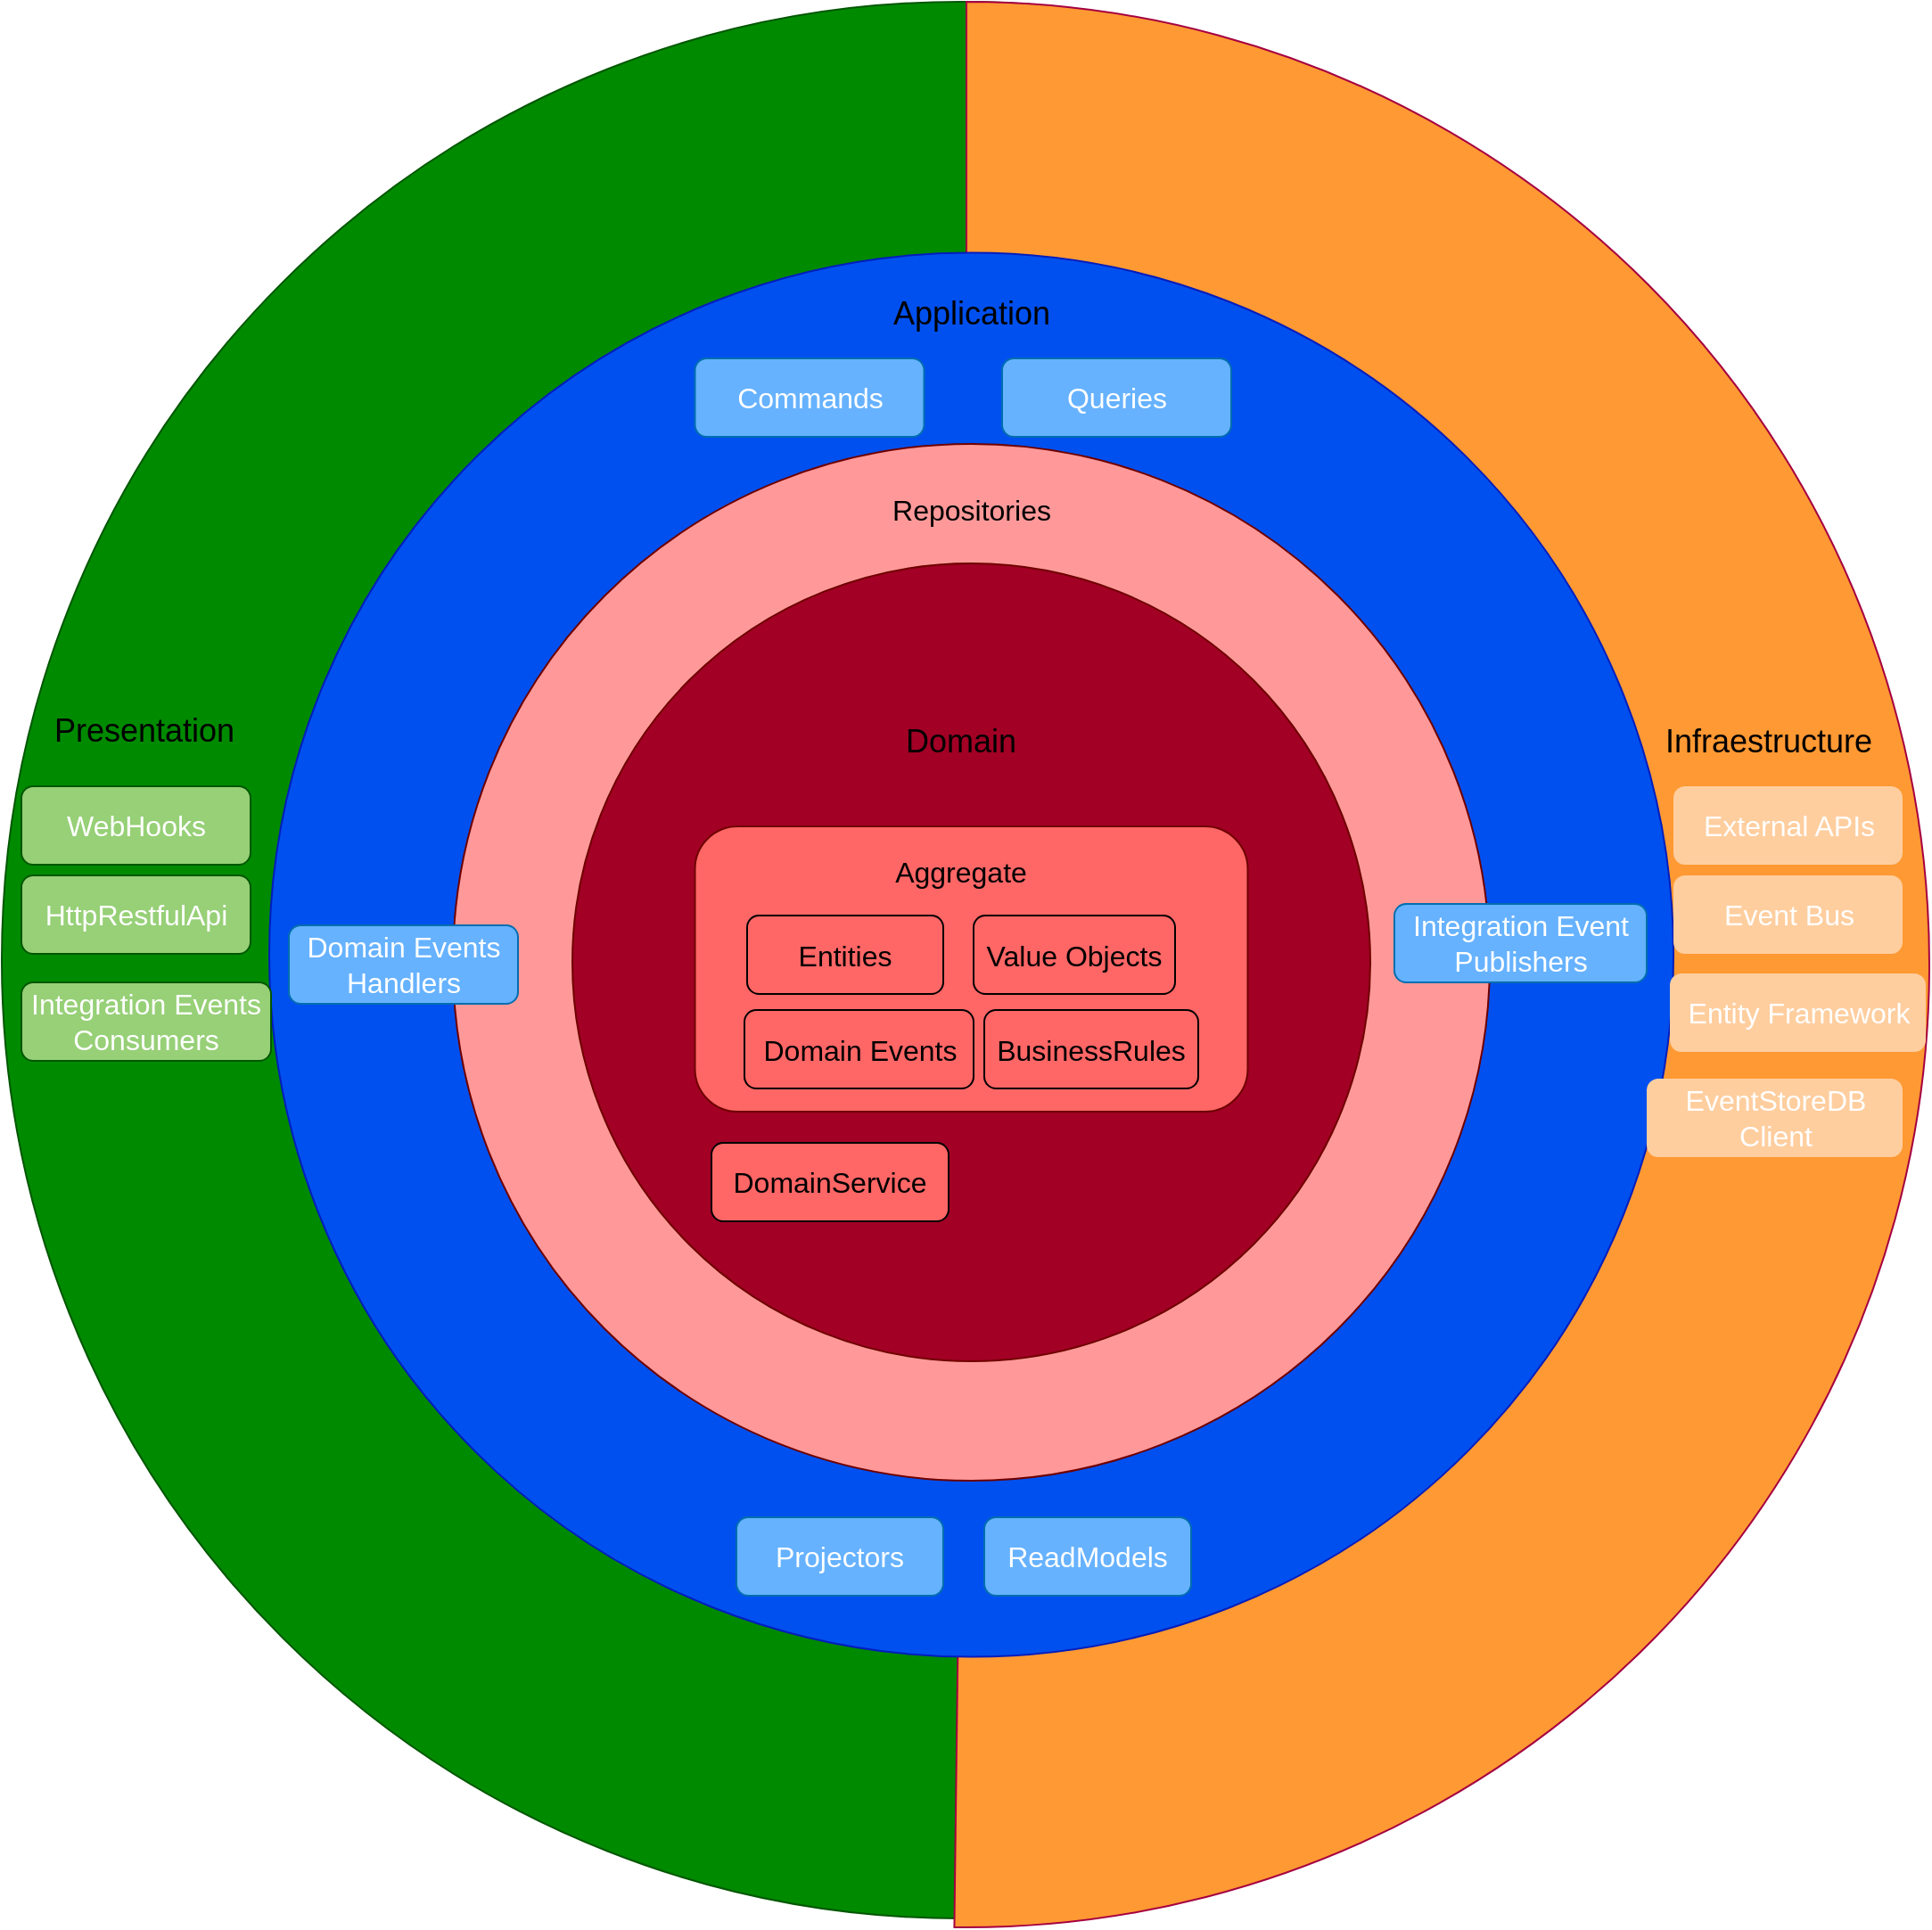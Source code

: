 <mxfile version="24.1.0" type="device" pages="4">
  <diagram id="P-Ub2Zo7DyO1q1pQ69xT" name="General">
    <mxGraphModel dx="1434" dy="974" grid="1" gridSize="10" guides="1" tooltips="1" connect="1" arrows="1" fold="1" page="1" pageScale="1" pageWidth="1654" pageHeight="1169" math="0" shadow="0">
      <root>
        <mxCell id="0" />
        <mxCell id="1" parent="0" />
        <mxCell id="B1PkAI_9kEW6-1R2-f2k-3" value="Domain" style="ellipse;whiteSpace=wrap;html=1;aspect=fixed;fillColor=#008a00;fontColor=#ffffff;strokeColor=#005700;shadow=0;" parent="1" vertex="1">
          <mxGeometry x="289" y="60" width="1075" height="1075" as="geometry" />
        </mxCell>
        <mxCell id="BkcETpiSFPJ_p18Fw9qx-8" value="" style="verticalLabelPosition=bottom;verticalAlign=top;html=1;shape=mxgraph.basic.pie;startAngle=0;endAngle=0.502;rotation=0;fillColor=#FF9933;fontColor=#ffffff;strokeColor=#A50040;" parent="1" vertex="1">
          <mxGeometry x="290" y="60" width="1080" height="1080" as="geometry" />
        </mxCell>
        <mxCell id="B1PkAI_9kEW6-1R2-f2k-2" value="" style="ellipse;whiteSpace=wrap;html=1;aspect=fixed;fillColor=#0050ef;fontColor=#ffffff;strokeColor=#001DBC;" parent="1" vertex="1">
          <mxGeometry x="439" y="200.75" width="787.5" height="787.5" as="geometry" />
        </mxCell>
        <mxCell id="yIa5ouiXyQNcb1I3Da2I-8" value="" style="ellipse;whiteSpace=wrap;html=1;aspect=fixed;fillColor=#FF9999;strokeColor=#6F0000;fontColor=#ffffff;" parent="1" vertex="1">
          <mxGeometry x="542" y="308" width="581.5" height="581.5" as="geometry" />
        </mxCell>
        <mxCell id="nYdbvyIWLuGrkKk3H6zq-2" value="" style="ellipse;whiteSpace=wrap;html=1;aspect=fixed;fillColor=#a20025;strokeColor=#6F0000;fontColor=#ffffff;" parent="1" vertex="1">
          <mxGeometry x="609" y="375" width="447.5" height="447.5" as="geometry" />
        </mxCell>
        <mxCell id="yIa5ouiXyQNcb1I3Da2I-3" value="" style="rounded=1;whiteSpace=wrap;html=1;fillColor=#FF6666;strokeColor=#6F0000;fontColor=#ffffff;" parent="1" vertex="1">
          <mxGeometry x="677.75" y="522.5" width="310" height="160" as="geometry" />
        </mxCell>
        <mxCell id="qfkdt46OJRpKLhANjtdH-1" value="Entities" style="rounded=1;whiteSpace=wrap;html=1;fontSize=16;fillColor=#ff6666;" parent="1" vertex="1">
          <mxGeometry x="707" y="572.5" width="110" height="44" as="geometry" />
        </mxCell>
        <mxCell id="yIa5ouiXyQNcb1I3Da2I-1" value="Value Objects" style="rounded=1;whiteSpace=wrap;html=1;fontSize=16;fillColor=#FF6666;" parent="1" vertex="1">
          <mxGeometry x="834" y="572.5" width="113" height="44" as="geometry" />
        </mxCell>
        <mxCell id="yIa5ouiXyQNcb1I3Da2I-2" value="Domain Events" style="rounded=1;whiteSpace=wrap;html=1;fontSize=16;fillColor=#FF6666;" parent="1" vertex="1">
          <mxGeometry x="705.5" y="625.5" width="128.5" height="44" as="geometry" />
        </mxCell>
        <mxCell id="yIa5ouiXyQNcb1I3Da2I-5" value="&lt;font style=&quot;font-size: 16px;&quot;&gt;Aggregate&lt;/font&gt;" style="text;html=1;strokeColor=none;fillColor=none;align=center;verticalAlign=middle;whiteSpace=wrap;rounded=0;" parent="1" vertex="1">
          <mxGeometry x="797" y="532.5" width="60" height="30" as="geometry" />
        </mxCell>
        <mxCell id="yIa5ouiXyQNcb1I3Da2I-6" value="&lt;font style=&quot;font-size: 18px;&quot;&gt;Domain&lt;/font&gt;" style="text;html=1;strokeColor=none;fillColor=none;align=center;verticalAlign=middle;whiteSpace=wrap;rounded=0;" parent="1" vertex="1">
          <mxGeometry x="797" y="460" width="60" height="30" as="geometry" />
        </mxCell>
        <mxCell id="yIa5ouiXyQNcb1I3Da2I-9" value="&lt;font style=&quot;font-size: 16px;&quot;&gt;Repositories&lt;/font&gt;" style="text;html=1;strokeColor=none;fillColor=none;align=center;verticalAlign=middle;whiteSpace=wrap;rounded=0;" parent="1" vertex="1">
          <mxGeometry x="802.75" y="330" width="60" height="30" as="geometry" />
        </mxCell>
        <mxCell id="yIa5ouiXyQNcb1I3Da2I-10" value="&lt;font style=&quot;font-size: 18px;&quot;&gt;Application&lt;/font&gt;" style="text;html=1;strokeColor=none;fillColor=none;align=center;verticalAlign=middle;whiteSpace=wrap;rounded=0;" parent="1" vertex="1">
          <mxGeometry x="802.75" y="220" width="60" height="30" as="geometry" />
        </mxCell>
        <mxCell id="yIa5ouiXyQNcb1I3Da2I-11" value="Domain Events Handlers" style="rounded=1;whiteSpace=wrap;html=1;fontSize=16;fillColor=#66B2FF;fontColor=#ffffff;strokeColor=#006EAF;" parent="1" vertex="1">
          <mxGeometry x="450" y="578" width="128.5" height="44" as="geometry" />
        </mxCell>
        <mxCell id="yIa5ouiXyQNcb1I3Da2I-12" value="Queries" style="rounded=1;whiteSpace=wrap;html=1;fontSize=16;fillColor=#66B2FF;fontColor=#ffffff;strokeColor=#006EAF;" parent="1" vertex="1">
          <mxGeometry x="850" y="260" width="128.5" height="44" as="geometry" />
        </mxCell>
        <mxCell id="yIa5ouiXyQNcb1I3Da2I-13" value="Commands" style="rounded=1;whiteSpace=wrap;html=1;fontSize=16;fillColor=#66B2FF;fontColor=#ffffff;strokeColor=#006EAF;" parent="1" vertex="1">
          <mxGeometry x="677.75" y="260" width="128.5" height="44" as="geometry" />
        </mxCell>
        <mxCell id="xHMOhwIqoWVoK6ZrsONU-1" value="WebHooks" style="rounded=1;whiteSpace=wrap;html=1;fontSize=16;fillColor=#97D077;strokeColor=#005700;fontColor=#ffffff;" parent="1" vertex="1">
          <mxGeometry x="300" y="500" width="128.5" height="44" as="geometry" />
        </mxCell>
        <mxCell id="xHMOhwIqoWVoK6ZrsONU-2" value="HttpRestfulApi" style="rounded=1;whiteSpace=wrap;html=1;fontSize=16;fillColor=#97D077;strokeColor=#005700;fontColor=#ffffff;" parent="1" vertex="1">
          <mxGeometry x="300" y="550" width="128.5" height="44" as="geometry" />
        </mxCell>
        <mxCell id="xHMOhwIqoWVoK6ZrsONU-3" value="Integration Events Consumers" style="rounded=1;whiteSpace=wrap;html=1;fontSize=16;fillColor=#97D077;strokeColor=#005700;fontColor=#ffffff;" parent="1" vertex="1">
          <mxGeometry x="300" y="610" width="140" height="44" as="geometry" />
        </mxCell>
        <mxCell id="xHMOhwIqoWVoK6ZrsONU-4" value="&lt;font style=&quot;font-size: 18px;&quot;&gt;Presentation&lt;/font&gt;" style="text;html=1;strokeColor=none;fillColor=none;align=center;verticalAlign=middle;whiteSpace=wrap;rounded=0;" parent="1" vertex="1">
          <mxGeometry x="339.25" y="454" width="60" height="30" as="geometry" />
        </mxCell>
        <mxCell id="BkcETpiSFPJ_p18Fw9qx-9" value="&lt;font style=&quot;font-size: 18px;&quot;&gt;Infraestructure&lt;/font&gt;" style="text;html=1;strokeColor=none;fillColor=none;align=center;verticalAlign=middle;whiteSpace=wrap;rounded=0;" parent="1" vertex="1">
          <mxGeometry x="1250" y="460" width="60" height="30" as="geometry" />
        </mxCell>
        <mxCell id="BkcETpiSFPJ_p18Fw9qx-10" value="External APIs" style="rounded=1;whiteSpace=wrap;html=1;fontSize=16;fillColor=#FFCE9F;strokeColor=none;fontColor=#ffffff;" parent="1" vertex="1">
          <mxGeometry x="1226.5" y="500" width="128.5" height="44" as="geometry" />
        </mxCell>
        <mxCell id="BkcETpiSFPJ_p18Fw9qx-11" value="Event Bus" style="rounded=1;whiteSpace=wrap;html=1;fontSize=16;fillColor=#FFCE9F;strokeColor=none;fontColor=#ffffff;" parent="1" vertex="1">
          <mxGeometry x="1226.5" y="550" width="128.5" height="44" as="geometry" />
        </mxCell>
        <mxCell id="BkcETpiSFPJ_p18Fw9qx-12" value="Entity Framework" style="rounded=1;whiteSpace=wrap;html=1;fontSize=16;fillColor=#FFCE9F;strokeColor=none;fontColor=#ffffff;" parent="1" vertex="1">
          <mxGeometry x="1224.5" y="605" width="143.5" height="44" as="geometry" />
        </mxCell>
        <mxCell id="BkcETpiSFPJ_p18Fw9qx-13" value="EventStoreDB Client" style="rounded=1;whiteSpace=wrap;html=1;fontSize=16;fillColor=#FFCE9F;strokeColor=none;fontColor=#ffffff;" parent="1" vertex="1">
          <mxGeometry x="1211.5" y="664" width="143.5" height="44" as="geometry" />
        </mxCell>
        <mxCell id="BkcETpiSFPJ_p18Fw9qx-14" value="Projectors" style="rounded=1;whiteSpace=wrap;html=1;fontSize=16;fillColor=#66B2FF;fontColor=#ffffff;strokeColor=#006EAF;" parent="1" vertex="1">
          <mxGeometry x="701" y="910" width="116" height="44" as="geometry" />
        </mxCell>
        <mxCell id="F6b2XNlcuDER3qA4uwXU-1" value="BusinessRules" style="rounded=1;whiteSpace=wrap;html=1;fontSize=16;fillColor=#FF6666;" parent="1" vertex="1">
          <mxGeometry x="840" y="625.5" width="120" height="44" as="geometry" />
        </mxCell>
        <mxCell id="2izW_Twgga5-2CZFEnIe-1" value="ReadModels" style="rounded=1;whiteSpace=wrap;html=1;fontSize=16;fillColor=#66B2FF;fontColor=#ffffff;strokeColor=#006EAF;" vertex="1" parent="1">
          <mxGeometry x="840" y="910" width="116" height="44" as="geometry" />
        </mxCell>
        <mxCell id="2izW_Twgga5-2CZFEnIe-3" value="DomainService" style="rounded=1;whiteSpace=wrap;html=1;fontSize=16;fillColor=#FF6666;" vertex="1" parent="1">
          <mxGeometry x="687" y="700" width="133" height="44" as="geometry" />
        </mxCell>
        <mxCell id="2izW_Twgga5-2CZFEnIe-4" value="Integration Event Publishers" style="rounded=1;whiteSpace=wrap;html=1;fontSize=16;fillColor=#66B2FF;fontColor=#ffffff;strokeColor=#006EAF;" vertex="1" parent="1">
          <mxGeometry x="1070" y="566" width="141.5" height="44" as="geometry" />
        </mxCell>
      </root>
    </mxGraphModel>
  </diagram>
  <diagram name="Dependencies" id="zi6Ejhia7V-a2F5fpY6o">
    <mxGraphModel dx="1687" dy="1146" grid="1" gridSize="10" guides="1" tooltips="1" connect="1" arrows="1" fold="1" page="1" pageScale="1" pageWidth="1654" pageHeight="1169" math="0" shadow="0">
      <root>
        <mxCell id="zmgnAT0viagxxQuJm_vw-0" />
        <mxCell id="zmgnAT0viagxxQuJm_vw-1" parent="zmgnAT0viagxxQuJm_vw-0" />
        <mxCell id="zmgnAT0viagxxQuJm_vw-16" style="edgeStyle=orthogonalEdgeStyle;rounded=0;orthogonalLoop=1;jettySize=auto;html=1;exitX=0.5;exitY=1;exitDx=0;exitDy=0;fontSize=10;" parent="zmgnAT0viagxxQuJm_vw-1" edge="1">
          <mxGeometry relative="1" as="geometry">
            <mxPoint x="250" y="630" as="sourcePoint" />
            <mxPoint x="250" y="630" as="targetPoint" />
          </mxGeometry>
        </mxCell>
        <mxCell id="zmgnAT0viagxxQuJm_vw-31" value="Domain" style="rounded=1;whiteSpace=wrap;html=1;fontSize=16;" parent="zmgnAT0viagxxQuJm_vw-1" vertex="1">
          <mxGeometry x="40" y="254" width="245" height="70" as="geometry" />
        </mxCell>
        <mxCell id="T1_D9YDXICz4o3n0c1NQ-2" value="Application" style="rounded=1;whiteSpace=wrap;html=1;fontSize=16;" parent="zmgnAT0viagxxQuJm_vw-1" vertex="1">
          <mxGeometry x="40" y="364" width="245" height="70" as="geometry" />
        </mxCell>
        <mxCell id="T1_D9YDXICz4o3n0c1NQ-3" value="Domain.Contracts" style="rounded=1;whiteSpace=wrap;html=1;fontSize=16;" parent="zmgnAT0viagxxQuJm_vw-1" vertex="1">
          <mxGeometry x="460" y="254" width="245" height="70" as="geometry" />
        </mxCell>
        <mxCell id="T1_D9YDXICz4o3n0c1NQ-4" value="Application.Contracts" style="rounded=1;whiteSpace=wrap;html=1;fontSize=16;" parent="zmgnAT0viagxxQuJm_vw-1" vertex="1">
          <mxGeometry x="460" y="364" width="245" height="70" as="geometry" />
        </mxCell>
        <mxCell id="T1_D9YDXICz4o3n0c1NQ-5" value="" style="endArrow=classic;html=1;rounded=0;fontSize=16;entryX=0;entryY=0.5;entryDx=0;entryDy=0;exitX=1;exitY=0.5;exitDx=0;exitDy=0;" parent="zmgnAT0viagxxQuJm_vw-1" source="zmgnAT0viagxxQuJm_vw-31" target="T1_D9YDXICz4o3n0c1NQ-3" edge="1">
          <mxGeometry width="50" height="50" relative="1" as="geometry">
            <mxPoint x="250" y="374" as="sourcePoint" />
            <mxPoint x="300" y="324" as="targetPoint" />
          </mxGeometry>
        </mxCell>
        <mxCell id="T1_D9YDXICz4o3n0c1NQ-6" value="" style="endArrow=classic;html=1;rounded=0;fontSize=16;entryX=0.5;entryY=1;entryDx=0;entryDy=0;" parent="zmgnAT0viagxxQuJm_vw-1" source="T1_D9YDXICz4o3n0c1NQ-4" target="T1_D9YDXICz4o3n0c1NQ-3" edge="1">
          <mxGeometry width="50" height="50" relative="1" as="geometry">
            <mxPoint x="250" y="354" as="sourcePoint" />
            <mxPoint x="300" y="304" as="targetPoint" />
          </mxGeometry>
        </mxCell>
        <mxCell id="T1_D9YDXICz4o3n0c1NQ-7" value="" style="endArrow=classic;html=1;rounded=0;fontSize=16;entryX=0;entryY=0.5;entryDx=0;entryDy=0;exitX=1;exitY=0.5;exitDx=0;exitDy=0;" parent="zmgnAT0viagxxQuJm_vw-1" source="T1_D9YDXICz4o3n0c1NQ-2" target="T1_D9YDXICz4o3n0c1NQ-4" edge="1">
          <mxGeometry width="50" height="50" relative="1" as="geometry">
            <mxPoint x="250" y="354" as="sourcePoint" />
            <mxPoint x="300" y="304" as="targetPoint" />
          </mxGeometry>
        </mxCell>
        <mxCell id="T1_D9YDXICz4o3n0c1NQ-8" value="" style="endArrow=classic;html=1;rounded=0;fontSize=16;entryX=0.5;entryY=1;entryDx=0;entryDy=0;exitX=0.5;exitY=0;exitDx=0;exitDy=0;" parent="zmgnAT0viagxxQuJm_vw-1" source="T1_D9YDXICz4o3n0c1NQ-2" target="zmgnAT0viagxxQuJm_vw-31" edge="1">
          <mxGeometry width="50" height="50" relative="1" as="geometry">
            <mxPoint x="160" y="354" as="sourcePoint" />
            <mxPoint x="210" y="304" as="targetPoint" />
          </mxGeometry>
        </mxCell>
        <mxCell id="T1_D9YDXICz4o3n0c1NQ-10" value="Presentation.HttpRestfulApi" style="rounded=1;whiteSpace=wrap;html=1;fontSize=16;" parent="zmgnAT0viagxxQuJm_vw-1" vertex="1">
          <mxGeometry x="460" y="484" width="245" height="70" as="geometry" />
        </mxCell>
        <mxCell id="T1_D9YDXICz4o3n0c1NQ-12" value="Presentation.HttpRestfulApi.Contracts" style="rounded=1;whiteSpace=wrap;html=1;fontSize=16;" parent="zmgnAT0viagxxQuJm_vw-1" vertex="1">
          <mxGeometry x="190" y="484" width="235" height="70" as="geometry" />
        </mxCell>
        <mxCell id="T1_D9YDXICz4o3n0c1NQ-14" value="" style="endArrow=classic;html=1;rounded=0;fontSize=16;entryX=0.5;entryY=1;entryDx=0;entryDy=0;" parent="zmgnAT0viagxxQuJm_vw-1" source="T1_D9YDXICz4o3n0c1NQ-10" target="T1_D9YDXICz4o3n0c1NQ-4" edge="1">
          <mxGeometry width="50" height="50" relative="1" as="geometry">
            <mxPoint x="592.5" y="374" as="sourcePoint" />
            <mxPoint x="592.5" y="314" as="targetPoint" />
          </mxGeometry>
        </mxCell>
        <mxCell id="T1_D9YDXICz4o3n0c1NQ-15" value="SharedKernel" style="rounded=1;whiteSpace=wrap;html=1;fontSize=16;" parent="zmgnAT0viagxxQuJm_vw-1" vertex="1">
          <mxGeometry x="860" y="70" width="245" height="70" as="geometry" />
        </mxCell>
        <mxCell id="T1_D9YDXICz4o3n0c1NQ-16" value="Backend" style="rounded=1;whiteSpace=wrap;html=1;fontSize=16;" parent="zmgnAT0viagxxQuJm_vw-1" vertex="1">
          <mxGeometry x="460" y="594" width="245" height="70" as="geometry" />
        </mxCell>
        <mxCell id="T1_D9YDXICz4o3n0c1NQ-17" value="" style="endArrow=classic;html=1;rounded=0;fontSize=16;entryX=0.5;entryY=1;entryDx=0;entryDy=0;exitX=0.5;exitY=0;exitDx=0;exitDy=0;" parent="zmgnAT0viagxxQuJm_vw-1" source="T1_D9YDXICz4o3n0c1NQ-16" target="T1_D9YDXICz4o3n0c1NQ-10" edge="1">
          <mxGeometry width="50" height="50" relative="1" as="geometry">
            <mxPoint x="592.5" y="494" as="sourcePoint" />
            <mxPoint x="592.5" y="444" as="targetPoint" />
          </mxGeometry>
        </mxCell>
        <mxCell id="V4didSuyjWuCHJ6jMfpO-2" value="Infrastructure.EntityFramework" style="rounded=1;whiteSpace=wrap;html=1;fontSize=16;" parent="zmgnAT0viagxxQuJm_vw-1" vertex="1">
          <mxGeometry x="1170" y="294" width="245" height="70" as="geometry" />
        </mxCell>
        <mxCell id="V4didSuyjWuCHJ6jMfpO-5" value="" style="endArrow=classic;html=1;rounded=0;fontSize=16;entryX=1;entryY=0;entryDx=0;entryDy=0;exitX=0;exitY=0.5;exitDx=0;exitDy=0;" parent="zmgnAT0viagxxQuJm_vw-1" source="V4didSuyjWuCHJ6jMfpO-2" target="T1_D9YDXICz4o3n0c1NQ-4" edge="1">
          <mxGeometry width="50" height="50" relative="1" as="geometry">
            <mxPoint x="745" y="399" as="sourcePoint" />
            <mxPoint x="660" y="294" as="targetPoint" />
            <Array as="points">
              <mxPoint x="770" y="330" />
              <mxPoint x="770" y="364" />
            </Array>
          </mxGeometry>
        </mxCell>
        <mxCell id="V4didSuyjWuCHJ6jMfpO-7" value="" style="endArrow=classic;html=1;rounded=0;fontSize=16;entryX=0.5;entryY=1;entryDx=0;entryDy=0;exitX=0;exitY=0.5;exitDx=0;exitDy=0;" parent="zmgnAT0viagxxQuJm_vw-1" source="T1_D9YDXICz4o3n0c1NQ-16" target="T1_D9YDXICz4o3n0c1NQ-2" edge="1">
          <mxGeometry width="50" height="50" relative="1" as="geometry">
            <mxPoint x="610" y="344" as="sourcePoint" />
            <mxPoint x="660" y="294" as="targetPoint" />
            <Array as="points">
              <mxPoint x="163" y="629" />
            </Array>
          </mxGeometry>
        </mxCell>
        <mxCell id="V4didSuyjWuCHJ6jMfpO-8" value="" style="endArrow=classic;html=1;rounded=0;fontSize=16;entryX=1;entryY=0.5;entryDx=0;entryDy=0;exitX=0;exitY=0.5;exitDx=0;exitDy=0;" parent="zmgnAT0viagxxQuJm_vw-1" source="T1_D9YDXICz4o3n0c1NQ-10" target="T1_D9YDXICz4o3n0c1NQ-12" edge="1">
          <mxGeometry width="50" height="50" relative="1" as="geometry">
            <mxPoint x="610" y="344" as="sourcePoint" />
            <mxPoint x="660" y="294" as="targetPoint" />
          </mxGeometry>
        </mxCell>
        <mxCell id="V4didSuyjWuCHJ6jMfpO-9" value="" style="endArrow=classic;html=1;rounded=0;fontSize=16;entryX=0.5;entryY=1;entryDx=0;entryDy=0;exitX=1;exitY=0.5;exitDx=0;exitDy=0;" parent="zmgnAT0viagxxQuJm_vw-1" source="T1_D9YDXICz4o3n0c1NQ-16" target="V4didSuyjWuCHJ6jMfpO-2" edge="1">
          <mxGeometry width="50" height="50" relative="1" as="geometry">
            <mxPoint x="610" y="344" as="sourcePoint" />
            <mxPoint x="867.5" y="434" as="targetPoint" />
            <Array as="points">
              <mxPoint x="1400" y="629" />
              <mxPoint x="1400" y="430" />
              <mxPoint x="1293" y="430" />
            </Array>
          </mxGeometry>
        </mxCell>
        <mxCell id="RuoEYXmSEYRVMoX5v29D-0" value="" style="endArrow=classic;html=1;rounded=0;fontSize=16;entryX=0.5;entryY=0;entryDx=0;entryDy=0;exitX=0.5;exitY=0;exitDx=0;exitDy=0;" parent="zmgnAT0viagxxQuJm_vw-1" source="V4didSuyjWuCHJ6jMfpO-2" target="zmgnAT0viagxxQuJm_vw-31" edge="1">
          <mxGeometry width="50" height="50" relative="1" as="geometry">
            <mxPoint x="867.5" y="364" as="sourcePoint" />
            <mxPoint x="628" y="330" as="targetPoint" />
            <Array as="points">
              <mxPoint x="1290" y="200" />
              <mxPoint x="163" y="200" />
            </Array>
          </mxGeometry>
        </mxCell>
        <mxCell id="RuoEYXmSEYRVMoX5v29D-1" value="Infrastructure.Dapper" style="rounded=1;whiteSpace=wrap;html=1;fontSize=16;" parent="zmgnAT0viagxxQuJm_vw-1" vertex="1">
          <mxGeometry x="1130" y="484" width="245" height="70" as="geometry" />
        </mxCell>
        <mxCell id="RuoEYXmSEYRVMoX5v29D-3" value="Infrastructure" style="rounded=1;whiteSpace=wrap;html=1;fontSize=16;" parent="zmgnAT0viagxxQuJm_vw-1" vertex="1">
          <mxGeometry x="1310" y="200" width="245" height="70" as="geometry" />
        </mxCell>
        <mxCell id="RuoEYXmSEYRVMoX5v29D-4" value="" style="endArrow=classic;html=1;rounded=0;fontSize=16;entryX=1;entryY=1;entryDx=0;entryDy=0;exitX=0.5;exitY=0;exitDx=0;exitDy=0;" parent="zmgnAT0viagxxQuJm_vw-1" source="RuoEYXmSEYRVMoX5v29D-1" target="T1_D9YDXICz4o3n0c1NQ-4" edge="1">
          <mxGeometry width="50" height="50" relative="1" as="geometry">
            <mxPoint x="898" y="519" as="sourcePoint" />
            <mxPoint x="788" y="330" as="targetPoint" />
            <Array as="points">
              <mxPoint x="1253" y="440" />
            </Array>
          </mxGeometry>
        </mxCell>
        <mxCell id="RuoEYXmSEYRVMoX5v29D-5" value="" style="endArrow=classic;html=1;rounded=0;fontSize=16;entryX=1;entryY=0;entryDx=0;entryDy=0;exitX=0;exitY=0.5;exitDx=0;exitDy=0;" parent="zmgnAT0viagxxQuJm_vw-1" source="RuoEYXmSEYRVMoX5v29D-3" target="T1_D9YDXICz4o3n0c1NQ-4" edge="1">
          <mxGeometry width="50" height="50" relative="1" as="geometry">
            <mxPoint x="790" y="380" as="sourcePoint" />
            <mxPoint x="840" y="330" as="targetPoint" />
            <Array as="points">
              <mxPoint x="740" y="235" />
              <mxPoint x="740" y="364" />
            </Array>
          </mxGeometry>
        </mxCell>
        <mxCell id="onXzBphPKqEHJYvt_2Zi-0" value="" style="endArrow=classic;html=1;rounded=0;fontSize=16;entryX=0.5;entryY=1;entryDx=0;entryDy=0;" parent="zmgnAT0viagxxQuJm_vw-1" target="RuoEYXmSEYRVMoX5v29D-1" edge="1">
          <mxGeometry width="50" height="50" relative="1" as="geometry">
            <mxPoint x="710" y="630" as="sourcePoint" />
            <mxPoint x="590" y="330" as="targetPoint" />
            <Array as="points">
              <mxPoint x="1253" y="630" />
            </Array>
          </mxGeometry>
        </mxCell>
        <mxCell id="onXzBphPKqEHJYvt_2Zi-1" value="" style="endArrow=classic;html=1;rounded=0;fontSize=16;entryX=0.5;entryY=1;entryDx=0;entryDy=0;exitX=1;exitY=0.5;exitDx=0;exitDy=0;" parent="zmgnAT0viagxxQuJm_vw-1" source="T1_D9YDXICz4o3n0c1NQ-16" target="RuoEYXmSEYRVMoX5v29D-3" edge="1">
          <mxGeometry width="50" height="50" relative="1" as="geometry">
            <mxPoint x="540" y="380" as="sourcePoint" />
            <mxPoint x="590" y="330" as="targetPoint" />
            <Array as="points">
              <mxPoint x="1430" y="630" />
            </Array>
          </mxGeometry>
        </mxCell>
        <mxCell id="cYxecFSFfM53W5MRpmuc-1" value="Presentation.IntegrationMessages" style="rounded=1;whiteSpace=wrap;html=1;fontSize=16;" parent="zmgnAT0viagxxQuJm_vw-1" vertex="1">
          <mxGeometry x="750" y="484" width="270" height="70" as="geometry" />
        </mxCell>
        <mxCell id="cYxecFSFfM53W5MRpmuc-4" value="" style="endArrow=classic;html=1;rounded=0;fontSize=16;entryX=0.75;entryY=1;entryDx=0;entryDy=0;exitX=0.5;exitY=0;exitDx=0;exitDy=0;" parent="zmgnAT0viagxxQuJm_vw-1" source="cYxecFSFfM53W5MRpmuc-1" target="T1_D9YDXICz4o3n0c1NQ-4" edge="1">
          <mxGeometry width="50" height="50" relative="1" as="geometry">
            <mxPoint x="592.5" y="494" as="sourcePoint" />
            <mxPoint x="592.5" y="444" as="targetPoint" />
          </mxGeometry>
        </mxCell>
        <mxCell id="cYxecFSFfM53W5MRpmuc-5" value="" style="endArrow=classic;html=1;rounded=0;fontSize=16;entryX=0.5;entryY=1;entryDx=0;entryDy=0;exitX=1;exitY=0.5;exitDx=0;exitDy=0;" parent="zmgnAT0viagxxQuJm_vw-1" source="T1_D9YDXICz4o3n0c1NQ-16" target="cYxecFSFfM53W5MRpmuc-1" edge="1">
          <mxGeometry width="50" height="50" relative="1" as="geometry">
            <mxPoint x="592.5" y="604" as="sourcePoint" />
            <mxPoint x="592.5" y="564" as="targetPoint" />
            <Array as="points">
              <mxPoint x="885" y="630" />
            </Array>
          </mxGeometry>
        </mxCell>
        <mxCell id="cYxecFSFfM53W5MRpmuc-6" value="Application.Contracts.IntegrationMessages" style="rounded=1;whiteSpace=wrap;html=1;fontSize=16;" parent="zmgnAT0viagxxQuJm_vw-1" vertex="1">
          <mxGeometry x="800" y="350" width="340" height="70" as="geometry" />
        </mxCell>
        <mxCell id="cYxecFSFfM53W5MRpmuc-7" value="" style="endArrow=classic;html=1;rounded=0;fontSize=16;entryX=0.25;entryY=1;entryDx=0;entryDy=0;exitX=0.5;exitY=0;exitDx=0;exitDy=0;" parent="zmgnAT0viagxxQuJm_vw-1" source="cYxecFSFfM53W5MRpmuc-1" target="cYxecFSFfM53W5MRpmuc-6" edge="1">
          <mxGeometry width="50" height="50" relative="1" as="geometry">
            <mxPoint x="865" y="494" as="sourcePoint" />
            <mxPoint x="653.75" y="444" as="targetPoint" />
          </mxGeometry>
        </mxCell>
        <mxCell id="d1Di07ocxUDKXVqs9p0F-0" value="" style="endArrow=classic;html=1;rounded=0;fontSize=16;entryX=0;entryY=0.5;entryDx=0;entryDy=0;exitX=1;exitY=0.5;exitDx=0;exitDy=0;" parent="zmgnAT0viagxxQuJm_vw-1" source="T1_D9YDXICz4o3n0c1NQ-4" target="cYxecFSFfM53W5MRpmuc-6" edge="1">
          <mxGeometry width="50" height="50" relative="1" as="geometry">
            <mxPoint x="295" y="409" as="sourcePoint" />
            <mxPoint x="470" y="409" as="targetPoint" />
          </mxGeometry>
        </mxCell>
      </root>
    </mxGraphModel>
  </diagram>
  <diagram id="mfpDQBxBMV69t6_BPWfB" name="Model">
    <mxGraphModel dx="1434" dy="974" grid="1" gridSize="10" guides="1" tooltips="1" connect="1" arrows="1" fold="1" page="1" pageScale="1" pageWidth="1169" pageHeight="827" math="0" shadow="0">
      <root>
        <mxCell id="0" />
        <mxCell id="1" parent="0" />
        <mxCell id="v0G2Z9NGi26eHXqidksN-1" value="Movie" style="swimlane;fontStyle=2;align=center;verticalAlign=top;childLayout=stackLayout;horizontal=1;startSize=26;horizontalStack=0;resizeParent=1;resizeLast=0;collapsible=1;marginBottom=0;rounded=0;shadow=0;strokeWidth=1;" parent="1" vertex="1">
          <mxGeometry x="830" y="154" width="160" height="160" as="geometry">
            <mxRectangle x="230" y="140" width="160" height="26" as="alternateBounds" />
          </mxGeometry>
        </mxCell>
        <mxCell id="v0G2Z9NGi26eHXqidksN-2" value="Id" style="text;align=left;verticalAlign=top;spacingLeft=4;spacingRight=4;overflow=hidden;rotatable=0;points=[[0,0.5],[1,0.5]];portConstraint=eastwest;" parent="v0G2Z9NGi26eHXqidksN-1" vertex="1">
          <mxGeometry y="26" width="160" height="26" as="geometry" />
        </mxCell>
        <mxCell id="v0G2Z9NGi26eHXqidksN-3" value="Title" style="text;align=left;verticalAlign=top;spacingLeft=4;spacingRight=4;overflow=hidden;rotatable=0;points=[[0,0.5],[1,0.5]];portConstraint=eastwest;rounded=0;shadow=0;html=0;" parent="v0G2Z9NGi26eHXqidksN-1" vertex="1">
          <mxGeometry y="52" width="160" height="26" as="geometry" />
        </mxCell>
        <mxCell id="v0G2Z9NGi26eHXqidksN-4" value="ImdbId" style="text;align=left;verticalAlign=top;spacingLeft=4;spacingRight=4;overflow=hidden;rotatable=0;points=[[0,0.5],[1,0.5]];portConstraint=eastwest;rounded=0;shadow=0;html=0;" parent="v0G2Z9NGi26eHXqidksN-1" vertex="1">
          <mxGeometry y="78" width="160" height="26" as="geometry" />
        </mxCell>
        <mxCell id="v0G2Z9NGi26eHXqidksN-5" value="ReleaseDateOnUtc" style="text;align=left;verticalAlign=top;spacingLeft=4;spacingRight=4;overflow=hidden;rotatable=0;points=[[0,0.5],[1,0.5]];portConstraint=eastwest;" parent="v0G2Z9NGi26eHXqidksN-1" vertex="1">
          <mxGeometry y="104" width="160" height="26" as="geometry" />
        </mxCell>
        <mxCell id="v0G2Z9NGi26eHXqidksN-6" value="Showtimes" style="text;align=left;verticalAlign=top;spacingLeft=4;spacingRight=4;overflow=hidden;rotatable=0;points=[[0,0.5],[1,0.5]];portConstraint=eastwest;" parent="v0G2Z9NGi26eHXqidksN-1" vertex="1">
          <mxGeometry y="130" width="160" height="26" as="geometry" />
        </mxCell>
        <mxCell id="v0G2Z9NGi26eHXqidksN-12" value="Showtime" style="swimlane;fontStyle=2;align=center;verticalAlign=top;childLayout=stackLayout;horizontal=1;startSize=26;horizontalStack=0;resizeParent=1;resizeLast=0;collapsible=1;marginBottom=0;rounded=0;shadow=0;strokeWidth=1;" parent="1" vertex="1">
          <mxGeometry x="570" y="264" width="160" height="160" as="geometry">
            <mxRectangle x="230" y="140" width="160" height="26" as="alternateBounds" />
          </mxGeometry>
        </mxCell>
        <mxCell id="v0G2Z9NGi26eHXqidksN-13" value="Id" style="text;align=left;verticalAlign=top;spacingLeft=4;spacingRight=4;overflow=hidden;rotatable=0;points=[[0,0.5],[1,0.5]];portConstraint=eastwest;" parent="v0G2Z9NGi26eHXqidksN-12" vertex="1">
          <mxGeometry y="26" width="160" height="26" as="geometry" />
        </mxCell>
        <mxCell id="v0G2Z9NGi26eHXqidksN-14" value="Movie" style="text;align=left;verticalAlign=top;spacingLeft=4;spacingRight=4;overflow=hidden;rotatable=0;points=[[0,0.5],[1,0.5]];portConstraint=eastwest;rounded=0;shadow=0;html=0;" parent="v0G2Z9NGi26eHXqidksN-12" vertex="1">
          <mxGeometry y="52" width="160" height="26" as="geometry" />
        </mxCell>
        <mxCell id="v0G2Z9NGi26eHXqidksN-15" value="SessionDateOnUtc" style="text;align=left;verticalAlign=top;spacingLeft=4;spacingRight=4;overflow=hidden;rotatable=0;points=[[0,0.5],[1,0.5]];portConstraint=eastwest;rounded=0;shadow=0;html=0;" parent="v0G2Z9NGi26eHXqidksN-12" vertex="1">
          <mxGeometry y="78" width="160" height="26" as="geometry" />
        </mxCell>
        <mxCell id="v0G2Z9NGi26eHXqidksN-16" value="Auditorium" style="text;align=left;verticalAlign=top;spacingLeft=4;spacingRight=4;overflow=hidden;rotatable=0;points=[[0,0.5],[1,0.5]];portConstraint=eastwest;" parent="v0G2Z9NGi26eHXqidksN-12" vertex="1">
          <mxGeometry y="104" width="160" height="26" as="geometry" />
        </mxCell>
        <mxCell id="v0G2Z9NGi26eHXqidksN-17" value="Reservations" style="text;align=left;verticalAlign=top;spacingLeft=4;spacingRight=4;overflow=hidden;rotatable=0;points=[[0,0.5],[1,0.5]];portConstraint=eastwest;" parent="v0G2Z9NGi26eHXqidksN-12" vertex="1">
          <mxGeometry y="130" width="160" height="26" as="geometry" />
        </mxCell>
        <mxCell id="v0G2Z9NGi26eHXqidksN-18" value="Reservation" style="swimlane;fontStyle=2;align=center;verticalAlign=top;childLayout=stackLayout;horizontal=1;startSize=26;horizontalStack=0;resizeParent=1;resizeLast=0;collapsible=1;marginBottom=0;rounded=0;shadow=0;strokeWidth=1;" parent="1" vertex="1">
          <mxGeometry x="800" y="464" width="160" height="160" as="geometry">
            <mxRectangle x="230" y="140" width="160" height="26" as="alternateBounds" />
          </mxGeometry>
        </mxCell>
        <mxCell id="v0G2Z9NGi26eHXqidksN-19" value="Id" style="text;align=left;verticalAlign=top;spacingLeft=4;spacingRight=4;overflow=hidden;rotatable=0;points=[[0,0.5],[1,0.5]];portConstraint=eastwest;" parent="v0G2Z9NGi26eHXqidksN-18" vertex="1">
          <mxGeometry y="26" width="160" height="26" as="geometry" />
        </mxCell>
        <mxCell id="v0G2Z9NGi26eHXqidksN-20" value="Showtime" style="text;align=left;verticalAlign=top;spacingLeft=4;spacingRight=4;overflow=hidden;rotatable=0;points=[[0,0.5],[1,0.5]];portConstraint=eastwest;rounded=0;shadow=0;html=0;" parent="v0G2Z9NGi26eHXqidksN-18" vertex="1">
          <mxGeometry y="52" width="160" height="26" as="geometry" />
        </mxCell>
        <mxCell id="v0G2Z9NGi26eHXqidksN-21" value="Seats" style="text;align=left;verticalAlign=top;spacingLeft=4;spacingRight=4;overflow=hidden;rotatable=0;points=[[0,0.5],[1,0.5]];portConstraint=eastwest;rounded=0;shadow=0;html=0;" parent="v0G2Z9NGi26eHXqidksN-18" vertex="1">
          <mxGeometry y="78" width="160" height="26" as="geometry" />
        </mxCell>
        <mxCell id="v0G2Z9NGi26eHXqidksN-22" value="CreatedTimeOnUtc" style="text;align=left;verticalAlign=top;spacingLeft=4;spacingRight=4;overflow=hidden;rotatable=0;points=[[0,0.5],[1,0.5]];portConstraint=eastwest;rounded=0;shadow=0;html=0;" parent="v0G2Z9NGi26eHXqidksN-18" vertex="1">
          <mxGeometry y="104" width="160" height="26" as="geometry" />
        </mxCell>
        <mxCell id="v0G2Z9NGi26eHXqidksN-23" value="IsPaid" style="text;align=left;verticalAlign=top;spacingLeft=4;spacingRight=4;overflow=hidden;rotatable=0;points=[[0,0.5],[1,0.5]];portConstraint=eastwest;rounded=0;shadow=0;html=0;" parent="v0G2Z9NGi26eHXqidksN-18" vertex="1">
          <mxGeometry y="130" width="160" height="26" as="geometry" />
        </mxCell>
        <mxCell id="v0G2Z9NGi26eHXqidksN-24" value="Auditorium" style="swimlane;fontStyle=2;align=center;verticalAlign=top;childLayout=stackLayout;horizontal=1;startSize=26;horizontalStack=0;resizeParent=1;resizeLast=0;collapsible=1;marginBottom=0;rounded=0;shadow=0;strokeWidth=1;" parent="1" vertex="1">
          <mxGeometry x="330" y="154" width="160" height="110" as="geometry">
            <mxRectangle x="230" y="140" width="160" height="26" as="alternateBounds" />
          </mxGeometry>
        </mxCell>
        <mxCell id="v0G2Z9NGi26eHXqidksN-25" value="Id" style="text;align=left;verticalAlign=top;spacingLeft=4;spacingRight=4;overflow=hidden;rotatable=0;points=[[0,0.5],[1,0.5]];portConstraint=eastwest;" parent="v0G2Z9NGi26eHXqidksN-24" vertex="1">
          <mxGeometry y="26" width="160" height="26" as="geometry" />
        </mxCell>
        <mxCell id="v0G2Z9NGi26eHXqidksN-26" value="Showtimes" style="text;align=left;verticalAlign=top;spacingLeft=4;spacingRight=4;overflow=hidden;rotatable=0;points=[[0,0.5],[1,0.5]];portConstraint=eastwest;rounded=0;shadow=0;html=0;" parent="v0G2Z9NGi26eHXqidksN-24" vertex="1">
          <mxGeometry y="52" width="160" height="26" as="geometry" />
        </mxCell>
        <mxCell id="v0G2Z9NGi26eHXqidksN-27" value="Seats" style="text;align=left;verticalAlign=top;spacingLeft=4;spacingRight=4;overflow=hidden;rotatable=0;points=[[0,0.5],[1,0.5]];portConstraint=eastwest;rounded=0;shadow=0;html=0;" parent="v0G2Z9NGi26eHXqidksN-24" vertex="1">
          <mxGeometry y="78" width="160" height="26" as="geometry" />
        </mxCell>
        <mxCell id="v0G2Z9NGi26eHXqidksN-28" value="ReservationSeat" style="swimlane;fontStyle=2;align=center;verticalAlign=top;childLayout=stackLayout;horizontal=1;startSize=26;horizontalStack=0;resizeParent=1;resizeLast=0;collapsible=1;marginBottom=0;rounded=0;shadow=0;strokeWidth=1;" parent="1" vertex="1">
          <mxGeometry x="450" y="564" width="160" height="110" as="geometry">
            <mxRectangle x="230" y="140" width="160" height="26" as="alternateBounds" />
          </mxGeometry>
        </mxCell>
        <mxCell id="v0G2Z9NGi26eHXqidksN-29" value="Id" style="text;align=left;verticalAlign=top;spacingLeft=4;spacingRight=4;overflow=hidden;rotatable=0;points=[[0,0.5],[1,0.5]];portConstraint=eastwest;" parent="v0G2Z9NGi26eHXqidksN-28" vertex="1">
          <mxGeometry y="26" width="160" height="26" as="geometry" />
        </mxCell>
        <mxCell id="v0G2Z9NGi26eHXqidksN-30" value="Reservation" style="text;align=left;verticalAlign=top;spacingLeft=4;spacingRight=4;overflow=hidden;rotatable=0;points=[[0,0.5],[1,0.5]];portConstraint=eastwest;rounded=0;shadow=0;html=0;" parent="v0G2Z9NGi26eHXqidksN-28" vertex="1">
          <mxGeometry y="52" width="160" height="26" as="geometry" />
        </mxCell>
        <mxCell id="v0G2Z9NGi26eHXqidksN-31" value="Seat" style="text;align=left;verticalAlign=top;spacingLeft=4;spacingRight=4;overflow=hidden;rotatable=0;points=[[0,0.5],[1,0.5]];portConstraint=eastwest;rounded=0;shadow=0;html=0;" parent="v0G2Z9NGi26eHXqidksN-28" vertex="1">
          <mxGeometry y="78" width="160" height="26" as="geometry" />
        </mxCell>
        <mxCell id="v0G2Z9NGi26eHXqidksN-60" value="1" style="endArrow=open;html=1;endSize=12;startArrow=diamondThin;startSize=14;startFill=1;edgeStyle=orthogonalEdgeStyle;align=left;verticalAlign=bottom;rounded=0;exitX=1;exitY=0.5;exitDx=0;exitDy=0;entryX=0;entryY=0.5;entryDx=0;entryDy=0;" parent="1" source="v0G2Z9NGi26eHXqidksN-26" target="v0G2Z9NGi26eHXqidksN-16" edge="1">
          <mxGeometry x="-1" y="3" relative="1" as="geometry">
            <mxPoint x="420" y="504" as="sourcePoint" />
            <mxPoint x="580" y="504" as="targetPoint" />
          </mxGeometry>
        </mxCell>
        <mxCell id="v0G2Z9NGi26eHXqidksN-61" value="Seat" style="swimlane;fontStyle=2;align=center;verticalAlign=top;childLayout=stackLayout;horizontal=1;startSize=26;horizontalStack=0;resizeParent=1;resizeLast=0;collapsible=1;marginBottom=0;rounded=0;shadow=0;strokeWidth=1;" parent="1" vertex="1">
          <mxGeometry x="120" y="314" width="160" height="166" as="geometry">
            <mxRectangle x="230" y="140" width="160" height="26" as="alternateBounds" />
          </mxGeometry>
        </mxCell>
        <mxCell id="v0G2Z9NGi26eHXqidksN-62" value="Id" style="text;align=left;verticalAlign=top;spacingLeft=4;spacingRight=4;overflow=hidden;rotatable=0;points=[[0,0.5],[1,0.5]];portConstraint=eastwest;" parent="v0G2Z9NGi26eHXqidksN-61" vertex="1">
          <mxGeometry y="26" width="160" height="26" as="geometry" />
        </mxCell>
        <mxCell id="v0G2Z9NGi26eHXqidksN-65" value="Auditorium" style="text;align=left;verticalAlign=top;spacingLeft=4;spacingRight=4;overflow=hidden;rotatable=0;points=[[0,0.5],[1,0.5]];portConstraint=eastwest;rounded=0;shadow=0;html=0;" parent="v0G2Z9NGi26eHXqidksN-61" vertex="1">
          <mxGeometry y="52" width="160" height="36" as="geometry" />
        </mxCell>
        <mxCell id="v0G2Z9NGi26eHXqidksN-63" value="Row" style="text;align=left;verticalAlign=top;spacingLeft=4;spacingRight=4;overflow=hidden;rotatable=0;points=[[0,0.5],[1,0.5]];portConstraint=eastwest;rounded=0;shadow=0;html=0;" parent="v0G2Z9NGi26eHXqidksN-61" vertex="1">
          <mxGeometry y="88" width="160" height="26" as="geometry" />
        </mxCell>
        <mxCell id="v0G2Z9NGi26eHXqidksN-71" value="SeatNumber" style="text;align=left;verticalAlign=top;spacingLeft=4;spacingRight=4;overflow=hidden;rotatable=0;points=[[0,0.5],[1,0.5]];portConstraint=eastwest;rounded=0;shadow=0;html=0;" parent="v0G2Z9NGi26eHXqidksN-61" vertex="1">
          <mxGeometry y="114" width="160" height="26" as="geometry" />
        </mxCell>
        <mxCell id="v0G2Z9NGi26eHXqidksN-64" value="Reservations" style="text;align=left;verticalAlign=top;spacingLeft=4;spacingRight=4;overflow=hidden;rotatable=0;points=[[0,0.5],[1,0.5]];portConstraint=eastwest;rounded=0;shadow=0;html=0;" parent="v0G2Z9NGi26eHXqidksN-61" vertex="1">
          <mxGeometry y="140" width="160" height="26" as="geometry" />
        </mxCell>
        <mxCell id="v0G2Z9NGi26eHXqidksN-66" value="1" style="endArrow=open;html=1;endSize=12;startArrow=diamondThin;startSize=14;startFill=1;edgeStyle=orthogonalEdgeStyle;align=left;verticalAlign=bottom;rounded=0;exitX=0;exitY=0.5;exitDx=0;exitDy=0;entryX=1;entryY=0.5;entryDx=0;entryDy=0;" parent="1" source="v0G2Z9NGi26eHXqidksN-27" target="v0G2Z9NGi26eHXqidksN-65" edge="1">
          <mxGeometry x="-0.788" y="-11" relative="1" as="geometry">
            <mxPoint x="500" y="249" as="sourcePoint" />
            <mxPoint x="600" y="391" as="targetPoint" />
            <mxPoint as="offset" />
          </mxGeometry>
        </mxCell>
        <mxCell id="v0G2Z9NGi26eHXqidksN-67" value="1" style="endArrow=open;html=1;endSize=12;startArrow=diamondThin;startSize=14;startFill=1;edgeStyle=orthogonalEdgeStyle;align=left;verticalAlign=bottom;rounded=0;exitX=0;exitY=0.5;exitDx=0;exitDy=0;entryX=1;entryY=0.5;entryDx=0;entryDy=0;" parent="1" source="v0G2Z9NGi26eHXqidksN-6" target="v0G2Z9NGi26eHXqidksN-14" edge="1">
          <mxGeometry x="-1" y="3" relative="1" as="geometry">
            <mxPoint x="500" y="229" as="sourcePoint" />
            <mxPoint x="580" y="391" as="targetPoint" />
          </mxGeometry>
        </mxCell>
        <mxCell id="v0G2Z9NGi26eHXqidksN-68" value="1" style="endArrow=open;html=1;endSize=12;startArrow=diamondThin;startSize=14;startFill=1;edgeStyle=orthogonalEdgeStyle;align=left;verticalAlign=bottom;rounded=0;exitX=1;exitY=0.5;exitDx=0;exitDy=0;entryX=0;entryY=0.5;entryDx=0;entryDy=0;" parent="1" source="v0G2Z9NGi26eHXqidksN-17" target="v0G2Z9NGi26eHXqidksN-20" edge="1">
          <mxGeometry x="-0.718" y="-3" relative="1" as="geometry">
            <mxPoint x="840" y="307" as="sourcePoint" />
            <mxPoint x="740" y="339" as="targetPoint" />
            <mxPoint x="3" y="-3" as="offset" />
          </mxGeometry>
        </mxCell>
        <mxCell id="v0G2Z9NGi26eHXqidksN-70" value="1" style="endArrow=open;html=1;endSize=12;startArrow=diamondThin;startSize=14;startFill=1;edgeStyle=orthogonalEdgeStyle;align=left;verticalAlign=bottom;rounded=0;exitX=0;exitY=0.5;exitDx=0;exitDy=0;entryX=1;entryY=0.5;entryDx=0;entryDy=0;" parent="1" source="v0G2Z9NGi26eHXqidksN-21" target="v0G2Z9NGi26eHXqidksN-30" edge="1">
          <mxGeometry x="-0.764" y="19" relative="1" as="geometry">
            <mxPoint x="740" y="417" as="sourcePoint" />
            <mxPoint x="640" y="584" as="targetPoint" />
            <mxPoint as="offset" />
          </mxGeometry>
        </mxCell>
        <mxCell id="v0G2Z9NGi26eHXqidksN-72" value="1" style="endArrow=open;html=1;endSize=12;startArrow=diamondThin;startSize=14;startFill=1;edgeStyle=orthogonalEdgeStyle;align=left;verticalAlign=bottom;rounded=0;exitX=1;exitY=0.5;exitDx=0;exitDy=0;entryX=0;entryY=0.5;entryDx=0;entryDy=0;" parent="1" source="v0G2Z9NGi26eHXqidksN-64" target="v0G2Z9NGi26eHXqidksN-31" edge="1">
          <mxGeometry x="-0.888" y="13" relative="1" as="geometry">
            <mxPoint x="810" y="565" as="sourcePoint" />
            <mxPoint x="620" y="639" as="targetPoint" />
            <mxPoint as="offset" />
          </mxGeometry>
        </mxCell>
      </root>
    </mxGraphModel>
  </diagram>
  <diagram name="DataModel" id="yQNt2nCYQnUcwYQTUjwJ">
    <mxGraphModel dx="1434" dy="974" grid="1" gridSize="10" guides="1" tooltips="1" connect="1" arrows="1" fold="1" page="1" pageScale="1" pageWidth="1169" pageHeight="827" math="0" shadow="0">
      <root>
        <mxCell id="4sLvS9dzIjC9J2s6rB9a-0" />
        <mxCell id="4sLvS9dzIjC9J2s6rB9a-1" parent="4sLvS9dzIjC9J2s6rB9a-0" />
        <mxCell id="mpYXoafy_Qid3BUJsaue-16" value="Auditorium" style="shape=table;startSize=30;container=1;collapsible=1;childLayout=tableLayout;fixedRows=1;rowLines=0;fontStyle=1;align=center;resizeLast=1;html=1;" parent="4sLvS9dzIjC9J2s6rB9a-1" vertex="1">
          <mxGeometry x="300" y="160" width="180" height="90" as="geometry" />
        </mxCell>
        <mxCell id="mpYXoafy_Qid3BUJsaue-17" value="" style="shape=tableRow;horizontal=0;startSize=0;swimlaneHead=0;swimlaneBody=0;fillColor=none;collapsible=0;dropTarget=0;points=[[0,0.5],[1,0.5]];portConstraint=eastwest;top=0;left=0;right=0;bottom=1;" parent="mpYXoafy_Qid3BUJsaue-16" vertex="1">
          <mxGeometry y="30" width="180" height="30" as="geometry" />
        </mxCell>
        <mxCell id="mpYXoafy_Qid3BUJsaue-18" value="PK" style="shape=partialRectangle;connectable=0;fillColor=none;top=0;left=0;bottom=0;right=0;fontStyle=1;overflow=hidden;whiteSpace=wrap;html=1;" parent="mpYXoafy_Qid3BUJsaue-17" vertex="1">
          <mxGeometry width="30" height="30" as="geometry">
            <mxRectangle width="30" height="30" as="alternateBounds" />
          </mxGeometry>
        </mxCell>
        <mxCell id="mpYXoafy_Qid3BUJsaue-19" value="Id" style="shape=partialRectangle;connectable=0;fillColor=none;top=0;left=0;bottom=0;right=0;align=left;spacingLeft=6;fontStyle=5;overflow=hidden;whiteSpace=wrap;html=1;" parent="mpYXoafy_Qid3BUJsaue-17" vertex="1">
          <mxGeometry x="30" width="150" height="30" as="geometry">
            <mxRectangle width="150" height="30" as="alternateBounds" />
          </mxGeometry>
        </mxCell>
        <mxCell id="mpYXoafy_Qid3BUJsaue-20" value="" style="shape=tableRow;horizontal=0;startSize=0;swimlaneHead=0;swimlaneBody=0;fillColor=none;collapsible=0;dropTarget=0;points=[[0,0.5],[1,0.5]];portConstraint=eastwest;top=0;left=0;right=0;bottom=0;" parent="mpYXoafy_Qid3BUJsaue-16" vertex="1">
          <mxGeometry y="60" width="180" height="30" as="geometry" />
        </mxCell>
        <mxCell id="mpYXoafy_Qid3BUJsaue-21" value="" style="shape=partialRectangle;connectable=0;fillColor=none;top=0;left=0;bottom=0;right=0;editable=1;overflow=hidden;whiteSpace=wrap;html=1;" parent="mpYXoafy_Qid3BUJsaue-20" vertex="1">
          <mxGeometry width="30" height="30" as="geometry">
            <mxRectangle width="30" height="30" as="alternateBounds" />
          </mxGeometry>
        </mxCell>
        <mxCell id="mpYXoafy_Qid3BUJsaue-22" value="" style="shape=partialRectangle;connectable=0;fillColor=none;top=0;left=0;bottom=0;right=0;align=left;spacingLeft=6;overflow=hidden;whiteSpace=wrap;html=1;" parent="mpYXoafy_Qid3BUJsaue-20" vertex="1">
          <mxGeometry x="30" width="150" height="30" as="geometry">
            <mxRectangle width="150" height="30" as="alternateBounds" />
          </mxGeometry>
        </mxCell>
        <mxCell id="mpYXoafy_Qid3BUJsaue-42" value="Movie" style="shape=table;startSize=30;container=1;collapsible=1;childLayout=tableLayout;fixedRows=1;rowLines=0;fontStyle=1;align=center;resizeLast=1;html=1;whiteSpace=wrap;" parent="4sLvS9dzIjC9J2s6rB9a-1" vertex="1">
          <mxGeometry x="780" y="140" width="180" height="150" as="geometry" />
        </mxCell>
        <mxCell id="mpYXoafy_Qid3BUJsaue-43" value="" style="shape=tableRow;horizontal=0;startSize=0;swimlaneHead=0;swimlaneBody=0;fillColor=none;collapsible=0;dropTarget=0;points=[[0,0.5],[1,0.5]];portConstraint=eastwest;top=0;left=0;right=0;bottom=0;html=1;" parent="mpYXoafy_Qid3BUJsaue-42" vertex="1">
          <mxGeometry y="30" width="180" height="30" as="geometry" />
        </mxCell>
        <mxCell id="mpYXoafy_Qid3BUJsaue-44" value="PK" style="shape=partialRectangle;connectable=0;fillColor=none;top=0;left=0;bottom=0;right=0;fontStyle=1;overflow=hidden;html=1;whiteSpace=wrap;" parent="mpYXoafy_Qid3BUJsaue-43" vertex="1">
          <mxGeometry width="60" height="30" as="geometry">
            <mxRectangle width="60" height="30" as="alternateBounds" />
          </mxGeometry>
        </mxCell>
        <mxCell id="mpYXoafy_Qid3BUJsaue-45" value="Id" style="shape=partialRectangle;connectable=0;fillColor=none;top=0;left=0;bottom=0;right=0;align=left;spacingLeft=6;fontStyle=5;overflow=hidden;html=1;whiteSpace=wrap;" parent="mpYXoafy_Qid3BUJsaue-43" vertex="1">
          <mxGeometry x="60" width="120" height="30" as="geometry">
            <mxRectangle width="120" height="30" as="alternateBounds" />
          </mxGeometry>
        </mxCell>
        <mxCell id="mpYXoafy_Qid3BUJsaue-46" value="" style="shape=tableRow;horizontal=0;startSize=0;swimlaneHead=0;swimlaneBody=0;fillColor=none;collapsible=0;dropTarget=0;points=[[0,0.5],[1,0.5]];portConstraint=eastwest;top=0;left=0;right=0;bottom=1;html=1;" parent="mpYXoafy_Qid3BUJsaue-42" vertex="1">
          <mxGeometry y="60" width="180" height="30" as="geometry" />
        </mxCell>
        <mxCell id="mpYXoafy_Qid3BUJsaue-47" value="FK1" style="shape=partialRectangle;connectable=0;fillColor=none;top=0;left=0;bottom=0;right=0;fontStyle=1;overflow=hidden;html=1;whiteSpace=wrap;" parent="mpYXoafy_Qid3BUJsaue-46" vertex="1">
          <mxGeometry width="60" height="30" as="geometry">
            <mxRectangle width="60" height="30" as="alternateBounds" />
          </mxGeometry>
        </mxCell>
        <mxCell id="mpYXoafy_Qid3BUJsaue-48" value="ImdbId" style="shape=partialRectangle;connectable=0;fillColor=none;top=0;left=0;bottom=0;right=0;align=left;spacingLeft=6;fontStyle=5;overflow=hidden;html=1;whiteSpace=wrap;" parent="mpYXoafy_Qid3BUJsaue-46" vertex="1">
          <mxGeometry x="60" width="120" height="30" as="geometry">
            <mxRectangle width="120" height="30" as="alternateBounds" />
          </mxGeometry>
        </mxCell>
        <mxCell id="mpYXoafy_Qid3BUJsaue-49" value="" style="shape=tableRow;horizontal=0;startSize=0;swimlaneHead=0;swimlaneBody=0;fillColor=none;collapsible=0;dropTarget=0;points=[[0,0.5],[1,0.5]];portConstraint=eastwest;top=0;left=0;right=0;bottom=0;html=1;" parent="mpYXoafy_Qid3BUJsaue-42" vertex="1">
          <mxGeometry y="90" width="180" height="30" as="geometry" />
        </mxCell>
        <mxCell id="mpYXoafy_Qid3BUJsaue-50" value="" style="shape=partialRectangle;connectable=0;fillColor=none;top=0;left=0;bottom=0;right=0;editable=1;overflow=hidden;html=1;whiteSpace=wrap;" parent="mpYXoafy_Qid3BUJsaue-49" vertex="1">
          <mxGeometry width="60" height="30" as="geometry">
            <mxRectangle width="60" height="30" as="alternateBounds" />
          </mxGeometry>
        </mxCell>
        <mxCell id="mpYXoafy_Qid3BUJsaue-51" value="Title" style="shape=partialRectangle;connectable=0;fillColor=none;top=0;left=0;bottom=0;right=0;align=left;spacingLeft=6;overflow=hidden;html=1;whiteSpace=wrap;" parent="mpYXoafy_Qid3BUJsaue-49" vertex="1">
          <mxGeometry x="60" width="120" height="30" as="geometry">
            <mxRectangle width="120" height="30" as="alternateBounds" />
          </mxGeometry>
        </mxCell>
        <mxCell id="mpYXoafy_Qid3BUJsaue-52" value="" style="shape=tableRow;horizontal=0;startSize=0;swimlaneHead=0;swimlaneBody=0;fillColor=none;collapsible=0;dropTarget=0;points=[[0,0.5],[1,0.5]];portConstraint=eastwest;top=0;left=0;right=0;bottom=0;html=1;" parent="mpYXoafy_Qid3BUJsaue-42" vertex="1">
          <mxGeometry y="120" width="180" height="30" as="geometry" />
        </mxCell>
        <mxCell id="mpYXoafy_Qid3BUJsaue-53" value="" style="shape=partialRectangle;connectable=0;fillColor=none;top=0;left=0;bottom=0;right=0;editable=1;overflow=hidden;html=1;whiteSpace=wrap;" parent="mpYXoafy_Qid3BUJsaue-52" vertex="1">
          <mxGeometry width="60" height="30" as="geometry">
            <mxRectangle width="60" height="30" as="alternateBounds" />
          </mxGeometry>
        </mxCell>
        <mxCell id="mpYXoafy_Qid3BUJsaue-54" value="ReleaseDateOnUtc" style="shape=partialRectangle;connectable=0;fillColor=none;top=0;left=0;bottom=0;right=0;align=left;spacingLeft=6;overflow=hidden;html=1;whiteSpace=wrap;" parent="mpYXoafy_Qid3BUJsaue-52" vertex="1">
          <mxGeometry x="60" width="120" height="30" as="geometry">
            <mxRectangle width="120" height="30" as="alternateBounds" />
          </mxGeometry>
        </mxCell>
        <mxCell id="mpYXoafy_Qid3BUJsaue-55" value="Showtime" style="shape=table;startSize=30;container=1;collapsible=1;childLayout=tableLayout;fixedRows=1;rowLines=0;fontStyle=1;align=center;resizeLast=1;html=1;whiteSpace=wrap;" parent="4sLvS9dzIjC9J2s6rB9a-1" vertex="1">
          <mxGeometry x="540" y="290" width="180" height="150" as="geometry" />
        </mxCell>
        <mxCell id="mpYXoafy_Qid3BUJsaue-56" value="" style="shape=tableRow;horizontal=0;startSize=0;swimlaneHead=0;swimlaneBody=0;fillColor=none;collapsible=0;dropTarget=0;points=[[0,0.5],[1,0.5]];portConstraint=eastwest;top=0;left=0;right=0;bottom=0;html=1;" parent="mpYXoafy_Qid3BUJsaue-55" vertex="1">
          <mxGeometry y="30" width="180" height="30" as="geometry" />
        </mxCell>
        <mxCell id="mpYXoafy_Qid3BUJsaue-57" value="PK" style="shape=partialRectangle;connectable=0;fillColor=none;top=0;left=0;bottom=0;right=0;fontStyle=1;overflow=hidden;html=1;whiteSpace=wrap;" parent="mpYXoafy_Qid3BUJsaue-56" vertex="1">
          <mxGeometry width="60" height="30" as="geometry">
            <mxRectangle width="60" height="30" as="alternateBounds" />
          </mxGeometry>
        </mxCell>
        <mxCell id="mpYXoafy_Qid3BUJsaue-58" value="Id" style="shape=partialRectangle;connectable=0;fillColor=none;top=0;left=0;bottom=0;right=0;align=left;spacingLeft=6;fontStyle=5;overflow=hidden;html=1;whiteSpace=wrap;" parent="mpYXoafy_Qid3BUJsaue-56" vertex="1">
          <mxGeometry x="60" width="120" height="30" as="geometry">
            <mxRectangle width="120" height="30" as="alternateBounds" />
          </mxGeometry>
        </mxCell>
        <mxCell id="mpYXoafy_Qid3BUJsaue-74" value="" style="shape=tableRow;horizontal=0;startSize=0;swimlaneHead=0;swimlaneBody=0;fillColor=none;collapsible=0;dropTarget=0;points=[[0,0.5],[1,0.5]];portConstraint=eastwest;top=0;left=0;right=0;bottom=0;html=1;" parent="mpYXoafy_Qid3BUJsaue-55" vertex="1">
          <mxGeometry y="60" width="180" height="30" as="geometry" />
        </mxCell>
        <mxCell id="mpYXoafy_Qid3BUJsaue-75" value="FK1" style="shape=partialRectangle;connectable=0;fillColor=none;top=0;left=0;bottom=0;right=0;fontStyle=1;overflow=hidden;html=1;whiteSpace=wrap;" parent="mpYXoafy_Qid3BUJsaue-74" vertex="1">
          <mxGeometry width="60" height="30" as="geometry">
            <mxRectangle width="60" height="30" as="alternateBounds" />
          </mxGeometry>
        </mxCell>
        <mxCell id="mpYXoafy_Qid3BUJsaue-76" value="MovieId" style="shape=partialRectangle;connectable=0;fillColor=none;top=0;left=0;bottom=0;right=0;align=left;spacingLeft=6;fontStyle=5;overflow=hidden;html=1;whiteSpace=wrap;" parent="mpYXoafy_Qid3BUJsaue-74" vertex="1">
          <mxGeometry x="60" width="120" height="30" as="geometry">
            <mxRectangle width="120" height="30" as="alternateBounds" />
          </mxGeometry>
        </mxCell>
        <mxCell id="mpYXoafy_Qid3BUJsaue-59" value="" style="shape=tableRow;horizontal=0;startSize=0;swimlaneHead=0;swimlaneBody=0;fillColor=none;collapsible=0;dropTarget=0;points=[[0,0.5],[1,0.5]];portConstraint=eastwest;top=0;left=0;right=0;bottom=1;html=1;" parent="mpYXoafy_Qid3BUJsaue-55" vertex="1">
          <mxGeometry y="90" width="180" height="30" as="geometry" />
        </mxCell>
        <mxCell id="mpYXoafy_Qid3BUJsaue-60" value="FK2" style="shape=partialRectangle;connectable=0;fillColor=none;top=0;left=0;bottom=0;right=0;fontStyle=1;overflow=hidden;html=1;whiteSpace=wrap;" parent="mpYXoafy_Qid3BUJsaue-59" vertex="1">
          <mxGeometry width="60" height="30" as="geometry">
            <mxRectangle width="60" height="30" as="alternateBounds" />
          </mxGeometry>
        </mxCell>
        <mxCell id="mpYXoafy_Qid3BUJsaue-61" value="AuditoriumId" style="shape=partialRectangle;connectable=0;fillColor=none;top=0;left=0;bottom=0;right=0;align=left;spacingLeft=6;fontStyle=5;overflow=hidden;html=1;whiteSpace=wrap;" parent="mpYXoafy_Qid3BUJsaue-59" vertex="1">
          <mxGeometry x="60" width="120" height="30" as="geometry">
            <mxRectangle width="120" height="30" as="alternateBounds" />
          </mxGeometry>
        </mxCell>
        <mxCell id="mpYXoafy_Qid3BUJsaue-62" value="" style="shape=tableRow;horizontal=0;startSize=0;swimlaneHead=0;swimlaneBody=0;fillColor=none;collapsible=0;dropTarget=0;points=[[0,0.5],[1,0.5]];portConstraint=eastwest;top=0;left=0;right=0;bottom=0;html=1;" parent="mpYXoafy_Qid3BUJsaue-55" vertex="1">
          <mxGeometry y="120" width="180" height="30" as="geometry" />
        </mxCell>
        <mxCell id="mpYXoafy_Qid3BUJsaue-63" value="" style="shape=partialRectangle;connectable=0;fillColor=none;top=0;left=0;bottom=0;right=0;editable=1;overflow=hidden;html=1;whiteSpace=wrap;" parent="mpYXoafy_Qid3BUJsaue-62" vertex="1">
          <mxGeometry width="60" height="30" as="geometry">
            <mxRectangle width="60" height="30" as="alternateBounds" />
          </mxGeometry>
        </mxCell>
        <mxCell id="mpYXoafy_Qid3BUJsaue-64" value="SessionDateOnUtc" style="shape=partialRectangle;connectable=0;fillColor=none;top=0;left=0;bottom=0;right=0;align=left;spacingLeft=6;overflow=hidden;html=1;whiteSpace=wrap;" parent="mpYXoafy_Qid3BUJsaue-62" vertex="1">
          <mxGeometry x="60" width="120" height="30" as="geometry">
            <mxRectangle width="120" height="30" as="alternateBounds" />
          </mxGeometry>
        </mxCell>
        <mxCell id="mpYXoafy_Qid3BUJsaue-77" value="Reservation" style="shape=table;startSize=30;container=1;collapsible=1;childLayout=tableLayout;fixedRows=1;rowLines=0;fontStyle=1;align=center;resizeLast=1;html=1;whiteSpace=wrap;" parent="4sLvS9dzIjC9J2s6rB9a-1" vertex="1">
          <mxGeometry x="790" y="428" width="180" height="150" as="geometry" />
        </mxCell>
        <mxCell id="mpYXoafy_Qid3BUJsaue-78" value="" style="shape=tableRow;horizontal=0;startSize=0;swimlaneHead=0;swimlaneBody=0;fillColor=none;collapsible=0;dropTarget=0;points=[[0,0.5],[1,0.5]];portConstraint=eastwest;top=0;left=0;right=0;bottom=0;html=1;" parent="mpYXoafy_Qid3BUJsaue-77" vertex="1">
          <mxGeometry y="30" width="180" height="30" as="geometry" />
        </mxCell>
        <mxCell id="mpYXoafy_Qid3BUJsaue-79" value="PK" style="shape=partialRectangle;connectable=0;fillColor=none;top=0;left=0;bottom=0;right=0;fontStyle=1;overflow=hidden;html=1;whiteSpace=wrap;" parent="mpYXoafy_Qid3BUJsaue-78" vertex="1">
          <mxGeometry width="60" height="30" as="geometry">
            <mxRectangle width="60" height="30" as="alternateBounds" />
          </mxGeometry>
        </mxCell>
        <mxCell id="mpYXoafy_Qid3BUJsaue-80" value="Id" style="shape=partialRectangle;connectable=0;fillColor=none;top=0;left=0;bottom=0;right=0;align=left;spacingLeft=6;fontStyle=5;overflow=hidden;html=1;whiteSpace=wrap;" parent="mpYXoafy_Qid3BUJsaue-78" vertex="1">
          <mxGeometry x="60" width="120" height="30" as="geometry">
            <mxRectangle width="120" height="30" as="alternateBounds" />
          </mxGeometry>
        </mxCell>
        <mxCell id="mpYXoafy_Qid3BUJsaue-81" value="" style="shape=tableRow;horizontal=0;startSize=0;swimlaneHead=0;swimlaneBody=0;fillColor=none;collapsible=0;dropTarget=0;points=[[0,0.5],[1,0.5]];portConstraint=eastwest;top=0;left=0;right=0;bottom=1;html=1;" parent="mpYXoafy_Qid3BUJsaue-77" vertex="1">
          <mxGeometry y="60" width="180" height="30" as="geometry" />
        </mxCell>
        <mxCell id="mpYXoafy_Qid3BUJsaue-82" value="FK1" style="shape=partialRectangle;connectable=0;fillColor=none;top=0;left=0;bottom=0;right=0;fontStyle=1;overflow=hidden;html=1;whiteSpace=wrap;" parent="mpYXoafy_Qid3BUJsaue-81" vertex="1">
          <mxGeometry width="60" height="30" as="geometry">
            <mxRectangle width="60" height="30" as="alternateBounds" />
          </mxGeometry>
        </mxCell>
        <mxCell id="mpYXoafy_Qid3BUJsaue-83" value="ShowtimeId" style="shape=partialRectangle;connectable=0;fillColor=none;top=0;left=0;bottom=0;right=0;align=left;spacingLeft=6;fontStyle=5;overflow=hidden;html=1;whiteSpace=wrap;" parent="mpYXoafy_Qid3BUJsaue-81" vertex="1">
          <mxGeometry x="60" width="120" height="30" as="geometry">
            <mxRectangle width="120" height="30" as="alternateBounds" />
          </mxGeometry>
        </mxCell>
        <mxCell id="mpYXoafy_Qid3BUJsaue-84" value="" style="shape=tableRow;horizontal=0;startSize=0;swimlaneHead=0;swimlaneBody=0;fillColor=none;collapsible=0;dropTarget=0;points=[[0,0.5],[1,0.5]];portConstraint=eastwest;top=0;left=0;right=0;bottom=0;html=1;" parent="mpYXoafy_Qid3BUJsaue-77" vertex="1">
          <mxGeometry y="90" width="180" height="30" as="geometry" />
        </mxCell>
        <mxCell id="mpYXoafy_Qid3BUJsaue-85" value="" style="shape=partialRectangle;connectable=0;fillColor=none;top=0;left=0;bottom=0;right=0;editable=1;overflow=hidden;html=1;whiteSpace=wrap;" parent="mpYXoafy_Qid3BUJsaue-84" vertex="1">
          <mxGeometry width="60" height="30" as="geometry">
            <mxRectangle width="60" height="30" as="alternateBounds" />
          </mxGeometry>
        </mxCell>
        <mxCell id="mpYXoafy_Qid3BUJsaue-86" value="CreatedTimeOnUtc" style="shape=partialRectangle;connectable=0;fillColor=none;top=0;left=0;bottom=0;right=0;align=left;spacingLeft=6;overflow=hidden;html=1;whiteSpace=wrap;" parent="mpYXoafy_Qid3BUJsaue-84" vertex="1">
          <mxGeometry x="60" width="120" height="30" as="geometry">
            <mxRectangle width="120" height="30" as="alternateBounds" />
          </mxGeometry>
        </mxCell>
        <mxCell id="mpYXoafy_Qid3BUJsaue-87" value="" style="shape=tableRow;horizontal=0;startSize=0;swimlaneHead=0;swimlaneBody=0;fillColor=none;collapsible=0;dropTarget=0;points=[[0,0.5],[1,0.5]];portConstraint=eastwest;top=0;left=0;right=0;bottom=0;html=1;" parent="mpYXoafy_Qid3BUJsaue-77" vertex="1">
          <mxGeometry y="120" width="180" height="30" as="geometry" />
        </mxCell>
        <mxCell id="mpYXoafy_Qid3BUJsaue-88" value="" style="shape=partialRectangle;connectable=0;fillColor=none;top=0;left=0;bottom=0;right=0;editable=1;overflow=hidden;html=1;whiteSpace=wrap;" parent="mpYXoafy_Qid3BUJsaue-87" vertex="1">
          <mxGeometry width="60" height="30" as="geometry">
            <mxRectangle width="60" height="30" as="alternateBounds" />
          </mxGeometry>
        </mxCell>
        <mxCell id="mpYXoafy_Qid3BUJsaue-89" value="IsPaid" style="shape=partialRectangle;connectable=0;fillColor=none;top=0;left=0;bottom=0;right=0;align=left;spacingLeft=6;overflow=hidden;html=1;whiteSpace=wrap;" parent="mpYXoafy_Qid3BUJsaue-87" vertex="1">
          <mxGeometry x="60" width="120" height="30" as="geometry">
            <mxRectangle width="120" height="30" as="alternateBounds" />
          </mxGeometry>
        </mxCell>
        <mxCell id="mpYXoafy_Qid3BUJsaue-90" value="ReservationSeat" style="shape=table;startSize=30;container=1;collapsible=1;childLayout=tableLayout;fixedRows=1;rowLines=0;fontStyle=1;align=center;resizeLast=1;html=1;whiteSpace=wrap;" parent="4sLvS9dzIjC9J2s6rB9a-1" vertex="1">
          <mxGeometry x="500" y="564" width="180" height="120" as="geometry" />
        </mxCell>
        <mxCell id="mpYXoafy_Qid3BUJsaue-91" value="" style="shape=tableRow;horizontal=0;startSize=0;swimlaneHead=0;swimlaneBody=0;fillColor=none;collapsible=0;dropTarget=0;points=[[0,0.5],[1,0.5]];portConstraint=eastwest;top=0;left=0;right=0;bottom=0;html=1;" parent="mpYXoafy_Qid3BUJsaue-90" vertex="1">
          <mxGeometry y="30" width="180" height="30" as="geometry" />
        </mxCell>
        <mxCell id="mpYXoafy_Qid3BUJsaue-92" value="PK" style="shape=partialRectangle;connectable=0;fillColor=none;top=0;left=0;bottom=0;right=0;fontStyle=1;overflow=hidden;html=1;whiteSpace=wrap;" parent="mpYXoafy_Qid3BUJsaue-91" vertex="1">
          <mxGeometry width="60" height="30" as="geometry">
            <mxRectangle width="60" height="30" as="alternateBounds" />
          </mxGeometry>
        </mxCell>
        <mxCell id="mpYXoafy_Qid3BUJsaue-93" value="Id" style="shape=partialRectangle;connectable=0;fillColor=none;top=0;left=0;bottom=0;right=0;align=left;spacingLeft=6;fontStyle=5;overflow=hidden;html=1;whiteSpace=wrap;" parent="mpYXoafy_Qid3BUJsaue-91" vertex="1">
          <mxGeometry x="60" width="120" height="30" as="geometry">
            <mxRectangle width="120" height="30" as="alternateBounds" />
          </mxGeometry>
        </mxCell>
        <mxCell id="mpYXoafy_Qid3BUJsaue-103" value="" style="shape=tableRow;horizontal=0;startSize=0;swimlaneHead=0;swimlaneBody=0;fillColor=none;collapsible=0;dropTarget=0;points=[[0,0.5],[1,0.5]];portConstraint=eastwest;top=0;left=0;right=0;bottom=0;html=1;" parent="mpYXoafy_Qid3BUJsaue-90" vertex="1">
          <mxGeometry y="60" width="180" height="30" as="geometry" />
        </mxCell>
        <mxCell id="mpYXoafy_Qid3BUJsaue-104" value="FK1" style="shape=partialRectangle;connectable=0;fillColor=none;top=0;left=0;bottom=0;right=0;fontStyle=1;overflow=hidden;html=1;whiteSpace=wrap;" parent="mpYXoafy_Qid3BUJsaue-103" vertex="1">
          <mxGeometry width="60" height="30" as="geometry">
            <mxRectangle width="60" height="30" as="alternateBounds" />
          </mxGeometry>
        </mxCell>
        <mxCell id="mpYXoafy_Qid3BUJsaue-105" value="ReservationId" style="shape=partialRectangle;connectable=0;fillColor=none;top=0;left=0;bottom=0;right=0;align=left;spacingLeft=6;fontStyle=5;overflow=hidden;html=1;whiteSpace=wrap;" parent="mpYXoafy_Qid3BUJsaue-103" vertex="1">
          <mxGeometry x="60" width="120" height="30" as="geometry">
            <mxRectangle width="120" height="30" as="alternateBounds" />
          </mxGeometry>
        </mxCell>
        <mxCell id="mpYXoafy_Qid3BUJsaue-94" value="" style="shape=tableRow;horizontal=0;startSize=0;swimlaneHead=0;swimlaneBody=0;fillColor=none;collapsible=0;dropTarget=0;points=[[0,0.5],[1,0.5]];portConstraint=eastwest;top=0;left=0;right=0;bottom=1;html=1;" parent="mpYXoafy_Qid3BUJsaue-90" vertex="1">
          <mxGeometry y="90" width="180" height="30" as="geometry" />
        </mxCell>
        <mxCell id="mpYXoafy_Qid3BUJsaue-95" value="FK2" style="shape=partialRectangle;connectable=0;fillColor=none;top=0;left=0;bottom=0;right=0;fontStyle=1;overflow=hidden;html=1;whiteSpace=wrap;" parent="mpYXoafy_Qid3BUJsaue-94" vertex="1">
          <mxGeometry width="60" height="30" as="geometry">
            <mxRectangle width="60" height="30" as="alternateBounds" />
          </mxGeometry>
        </mxCell>
        <mxCell id="mpYXoafy_Qid3BUJsaue-96" value="SeatId" style="shape=partialRectangle;connectable=0;fillColor=none;top=0;left=0;bottom=0;right=0;align=left;spacingLeft=6;fontStyle=5;overflow=hidden;html=1;whiteSpace=wrap;" parent="mpYXoafy_Qid3BUJsaue-94" vertex="1">
          <mxGeometry x="60" width="120" height="30" as="geometry">
            <mxRectangle width="120" height="30" as="alternateBounds" />
          </mxGeometry>
        </mxCell>
        <mxCell id="mpYXoafy_Qid3BUJsaue-119" value="Seat" style="shape=table;startSize=30;container=1;collapsible=1;childLayout=tableLayout;fixedRows=1;rowLines=0;fontStyle=1;align=center;resizeLast=1;html=1;whiteSpace=wrap;" parent="4sLvS9dzIjC9J2s6rB9a-1" vertex="1">
          <mxGeometry x="280" y="444" width="180" height="150" as="geometry" />
        </mxCell>
        <mxCell id="mpYXoafy_Qid3BUJsaue-120" value="" style="shape=tableRow;horizontal=0;startSize=0;swimlaneHead=0;swimlaneBody=0;fillColor=none;collapsible=0;dropTarget=0;points=[[0,0.5],[1,0.5]];portConstraint=eastwest;top=0;left=0;right=0;bottom=0;html=1;" parent="mpYXoafy_Qid3BUJsaue-119" vertex="1">
          <mxGeometry y="30" width="180" height="30" as="geometry" />
        </mxCell>
        <mxCell id="mpYXoafy_Qid3BUJsaue-121" value="PK" style="shape=partialRectangle;connectable=0;fillColor=none;top=0;left=0;bottom=0;right=0;fontStyle=1;overflow=hidden;html=1;whiteSpace=wrap;" parent="mpYXoafy_Qid3BUJsaue-120" vertex="1">
          <mxGeometry width="60" height="30" as="geometry">
            <mxRectangle width="60" height="30" as="alternateBounds" />
          </mxGeometry>
        </mxCell>
        <mxCell id="mpYXoafy_Qid3BUJsaue-122" value="Id" style="shape=partialRectangle;connectable=0;fillColor=none;top=0;left=0;bottom=0;right=0;align=left;spacingLeft=6;fontStyle=5;overflow=hidden;html=1;whiteSpace=wrap;" parent="mpYXoafy_Qid3BUJsaue-120" vertex="1">
          <mxGeometry x="60" width="120" height="30" as="geometry">
            <mxRectangle width="120" height="30" as="alternateBounds" />
          </mxGeometry>
        </mxCell>
        <mxCell id="mpYXoafy_Qid3BUJsaue-123" value="" style="shape=tableRow;horizontal=0;startSize=0;swimlaneHead=0;swimlaneBody=0;fillColor=none;collapsible=0;dropTarget=0;points=[[0,0.5],[1,0.5]];portConstraint=eastwest;top=0;left=0;right=0;bottom=1;html=1;" parent="mpYXoafy_Qid3BUJsaue-119" vertex="1">
          <mxGeometry y="60" width="180" height="30" as="geometry" />
        </mxCell>
        <mxCell id="mpYXoafy_Qid3BUJsaue-124" value="FK1" style="shape=partialRectangle;connectable=0;fillColor=none;top=0;left=0;bottom=0;right=0;fontStyle=1;overflow=hidden;html=1;whiteSpace=wrap;" parent="mpYXoafy_Qid3BUJsaue-123" vertex="1">
          <mxGeometry width="60" height="30" as="geometry">
            <mxRectangle width="60" height="30" as="alternateBounds" />
          </mxGeometry>
        </mxCell>
        <mxCell id="mpYXoafy_Qid3BUJsaue-125" value="AuditoriumId" style="shape=partialRectangle;connectable=0;fillColor=none;top=0;left=0;bottom=0;right=0;align=left;spacingLeft=6;fontStyle=5;overflow=hidden;html=1;whiteSpace=wrap;" parent="mpYXoafy_Qid3BUJsaue-123" vertex="1">
          <mxGeometry x="60" width="120" height="30" as="geometry">
            <mxRectangle width="120" height="30" as="alternateBounds" />
          </mxGeometry>
        </mxCell>
        <mxCell id="mpYXoafy_Qid3BUJsaue-126" value="" style="shape=tableRow;horizontal=0;startSize=0;swimlaneHead=0;swimlaneBody=0;fillColor=none;collapsible=0;dropTarget=0;points=[[0,0.5],[1,0.5]];portConstraint=eastwest;top=0;left=0;right=0;bottom=0;html=1;" parent="mpYXoafy_Qid3BUJsaue-119" vertex="1">
          <mxGeometry y="90" width="180" height="30" as="geometry" />
        </mxCell>
        <mxCell id="mpYXoafy_Qid3BUJsaue-127" value="" style="shape=partialRectangle;connectable=0;fillColor=none;top=0;left=0;bottom=0;right=0;editable=1;overflow=hidden;html=1;whiteSpace=wrap;" parent="mpYXoafy_Qid3BUJsaue-126" vertex="1">
          <mxGeometry width="60" height="30" as="geometry">
            <mxRectangle width="60" height="30" as="alternateBounds" />
          </mxGeometry>
        </mxCell>
        <mxCell id="mpYXoafy_Qid3BUJsaue-128" value="Row" style="shape=partialRectangle;connectable=0;fillColor=none;top=0;left=0;bottom=0;right=0;align=left;spacingLeft=6;overflow=hidden;html=1;whiteSpace=wrap;" parent="mpYXoafy_Qid3BUJsaue-126" vertex="1">
          <mxGeometry x="60" width="120" height="30" as="geometry">
            <mxRectangle width="120" height="30" as="alternateBounds" />
          </mxGeometry>
        </mxCell>
        <mxCell id="mpYXoafy_Qid3BUJsaue-129" value="" style="shape=tableRow;horizontal=0;startSize=0;swimlaneHead=0;swimlaneBody=0;fillColor=none;collapsible=0;dropTarget=0;points=[[0,0.5],[1,0.5]];portConstraint=eastwest;top=0;left=0;right=0;bottom=0;html=1;" parent="mpYXoafy_Qid3BUJsaue-119" vertex="1">
          <mxGeometry y="120" width="180" height="30" as="geometry" />
        </mxCell>
        <mxCell id="mpYXoafy_Qid3BUJsaue-130" value="" style="shape=partialRectangle;connectable=0;fillColor=none;top=0;left=0;bottom=0;right=0;editable=1;overflow=hidden;html=1;whiteSpace=wrap;" parent="mpYXoafy_Qid3BUJsaue-129" vertex="1">
          <mxGeometry width="60" height="30" as="geometry">
            <mxRectangle width="60" height="30" as="alternateBounds" />
          </mxGeometry>
        </mxCell>
        <mxCell id="mpYXoafy_Qid3BUJsaue-131" value="SeatNumber" style="shape=partialRectangle;connectable=0;fillColor=none;top=0;left=0;bottom=0;right=0;align=left;spacingLeft=6;overflow=hidden;html=1;whiteSpace=wrap;" parent="mpYXoafy_Qid3BUJsaue-129" vertex="1">
          <mxGeometry x="60" width="120" height="30" as="geometry">
            <mxRectangle width="120" height="30" as="alternateBounds" />
          </mxGeometry>
        </mxCell>
        <mxCell id="t9rysDxre-VaWxC2gs2P-0" value="" style="edgeStyle=entityRelationEdgeStyle;fontSize=12;html=1;endArrow=ERoneToMany;rounded=0;entryX=0;entryY=0.5;entryDx=0;entryDy=0;exitX=1;exitY=0.5;exitDx=0;exitDy=0;" parent="4sLvS9dzIjC9J2s6rB9a-1" source="mpYXoafy_Qid3BUJsaue-17" target="mpYXoafy_Qid3BUJsaue-59" edge="1">
          <mxGeometry width="100" height="100" relative="1" as="geometry">
            <mxPoint x="280" y="464" as="sourcePoint" />
            <mxPoint x="380" y="364" as="targetPoint" />
          </mxGeometry>
        </mxCell>
        <mxCell id="t9rysDxre-VaWxC2gs2P-1" value="" style="edgeStyle=entityRelationEdgeStyle;fontSize=12;html=1;endArrow=ERoneToMany;rounded=0;entryX=1;entryY=0.5;entryDx=0;entryDy=0;exitX=0;exitY=0.5;exitDx=0;exitDy=0;" parent="4sLvS9dzIjC9J2s6rB9a-1" source="mpYXoafy_Qid3BUJsaue-43" target="mpYXoafy_Qid3BUJsaue-74" edge="1">
          <mxGeometry width="100" height="100" relative="1" as="geometry">
            <mxPoint x="490" y="199" as="sourcePoint" />
            <mxPoint x="550" y="393" as="targetPoint" />
          </mxGeometry>
        </mxCell>
        <mxCell id="t9rysDxre-VaWxC2gs2P-2" value="" style="edgeStyle=entityRelationEdgeStyle;fontSize=12;html=1;endArrow=ERoneToMany;rounded=0;entryX=-0.038;entryY=0.233;entryDx=0;entryDy=0;exitX=1;exitY=0.5;exitDx=0;exitDy=0;entryPerimeter=0;" parent="4sLvS9dzIjC9J2s6rB9a-1" source="mpYXoafy_Qid3BUJsaue-56" target="mpYXoafy_Qid3BUJsaue-81" edge="1">
          <mxGeometry width="100" height="100" relative="1" as="geometry">
            <mxPoint x="780" y="199" as="sourcePoint" />
            <mxPoint x="730" y="363" as="targetPoint" />
          </mxGeometry>
        </mxCell>
        <mxCell id="t9rysDxre-VaWxC2gs2P-3" value="" style="edgeStyle=entityRelationEdgeStyle;fontSize=12;html=1;endArrow=ERoneToMany;rounded=0;exitX=0;exitY=0.5;exitDx=0;exitDy=0;entryX=0;entryY=0.5;entryDx=0;entryDy=0;" parent="4sLvS9dzIjC9J2s6rB9a-1" source="mpYXoafy_Qid3BUJsaue-17" target="mpYXoafy_Qid3BUJsaue-123" edge="1">
          <mxGeometry width="100" height="100" relative="1" as="geometry">
            <mxPoint x="730" y="333" as="sourcePoint" />
            <mxPoint x="270" y="519" as="targetPoint" />
          </mxGeometry>
        </mxCell>
        <mxCell id="t9rysDxre-VaWxC2gs2P-4" value="" style="edgeStyle=entityRelationEdgeStyle;fontSize=12;html=1;endArrow=ERoneToMany;rounded=0;entryX=0;entryY=0.5;entryDx=0;entryDy=0;exitX=1;exitY=0.5;exitDx=0;exitDy=0;" parent="4sLvS9dzIjC9J2s6rB9a-1" source="mpYXoafy_Qid3BUJsaue-120" target="mpYXoafy_Qid3BUJsaue-94" edge="1">
          <mxGeometry width="100" height="100" relative="1" as="geometry">
            <mxPoint x="380" y="734" as="sourcePoint" />
            <mxPoint x="260" y="529" as="targetPoint" />
          </mxGeometry>
        </mxCell>
        <mxCell id="t9rysDxre-VaWxC2gs2P-5" value="" style="edgeStyle=entityRelationEdgeStyle;fontSize=12;html=1;endArrow=ERoneToMany;rounded=0;entryX=1;entryY=0.5;entryDx=0;entryDy=0;exitX=0;exitY=0.5;exitDx=0;exitDy=0;" parent="4sLvS9dzIjC9J2s6rB9a-1" source="mpYXoafy_Qid3BUJsaue-78" target="mpYXoafy_Qid3BUJsaue-103" edge="1">
          <mxGeometry width="100" height="100" relative="1" as="geometry">
            <mxPoint x="440" y="499" as="sourcePoint" />
            <mxPoint x="500" y="769" as="targetPoint" />
          </mxGeometry>
        </mxCell>
      </root>
    </mxGraphModel>
  </diagram>
</mxfile>
